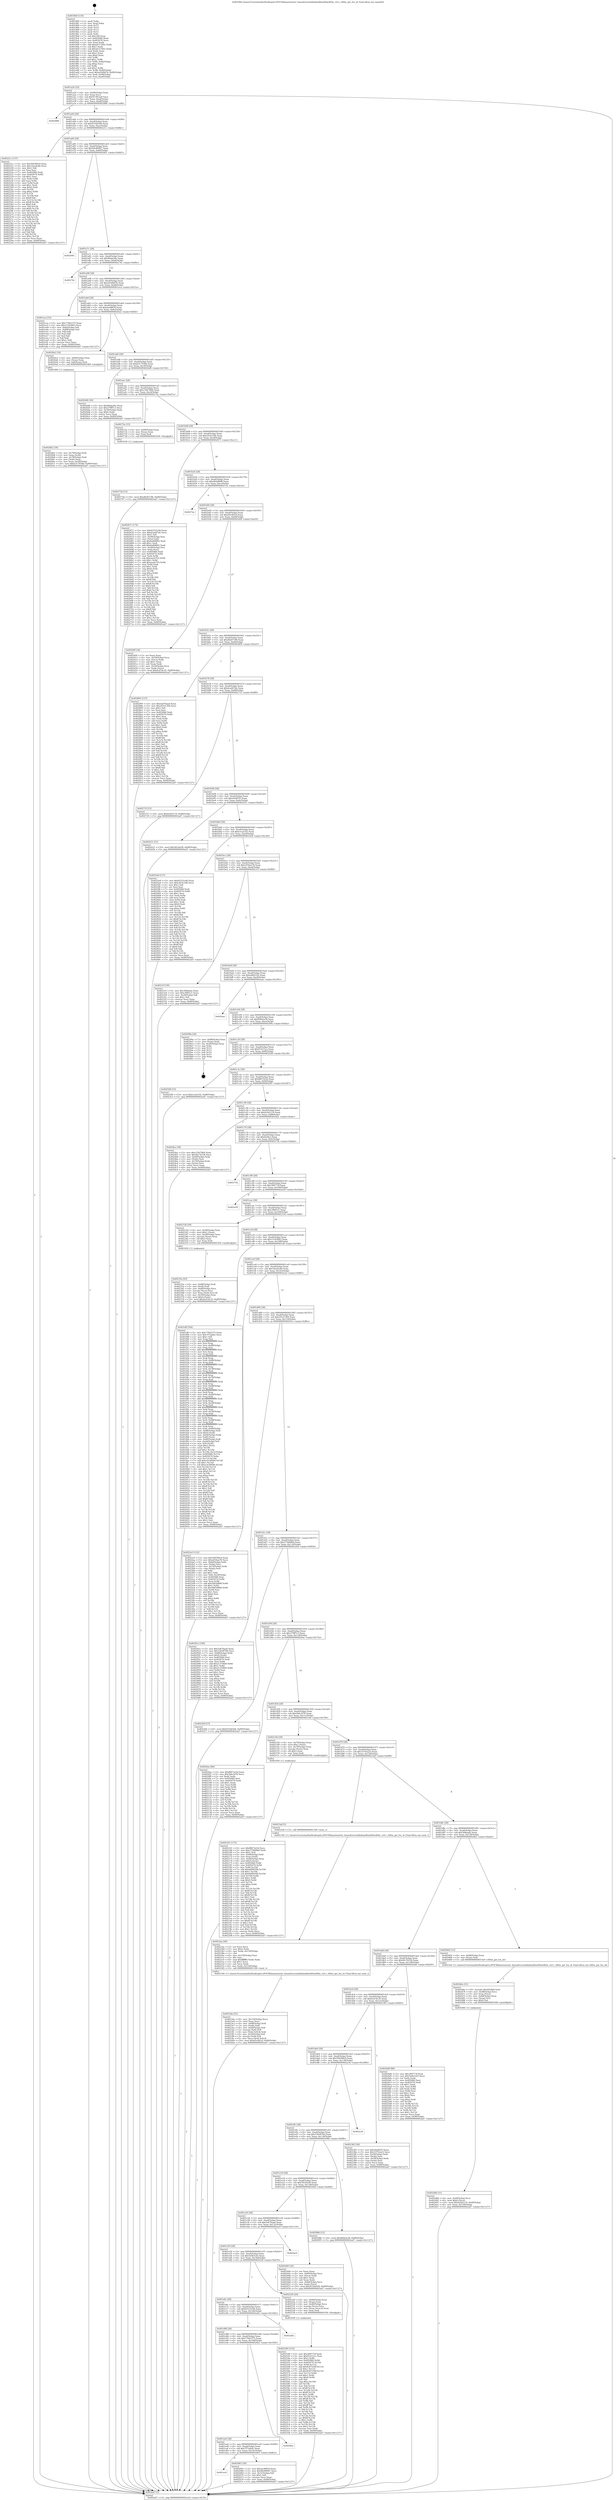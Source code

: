 digraph "0x4019b0" {
  label = "0x4019b0 (/mnt/c/Users/mathe/Desktop/tcc/POCII/binaries/extr_linuxdriversinfinibandhwi40iwi40iw_ctrl.c_i40iw_get_fcn_id_Final-ollvm.out::main(0))"
  labelloc = "t"
  node[shape=record]

  Entry [label="",width=0.3,height=0.3,shape=circle,fillcolor=black,style=filled]
  "0x401a24" [label="{
     0x401a24 [32]\l
     | [instrs]\l
     &nbsp;&nbsp;0x401a24 \<+6\>: mov -0x90(%rbp),%eax\l
     &nbsp;&nbsp;0x401a2a \<+2\>: mov %eax,%ecx\l
     &nbsp;&nbsp;0x401a2c \<+6\>: sub $0x9139cea9,%ecx\l
     &nbsp;&nbsp;0x401a32 \<+6\>: mov %eax,-0xa4(%rbp)\l
     &nbsp;&nbsp;0x401a38 \<+6\>: mov %ecx,-0xa8(%rbp)\l
     &nbsp;&nbsp;0x401a3e \<+6\>: je 0000000000402886 \<main+0xed6\>\l
  }"]
  "0x402886" [label="{
     0x402886\l
  }", style=dashed]
  "0x401a44" [label="{
     0x401a44 [28]\l
     | [instrs]\l
     &nbsp;&nbsp;0x401a44 \<+5\>: jmp 0000000000401a49 \<main+0x99\>\l
     &nbsp;&nbsp;0x401a49 \<+6\>: mov -0xa4(%rbp),%eax\l
     &nbsp;&nbsp;0x401a4f \<+5\>: sub $0x931bb5d4,%eax\l
     &nbsp;&nbsp;0x401a54 \<+6\>: mov %eax,-0xac(%rbp)\l
     &nbsp;&nbsp;0x401a5a \<+6\>: je 000000000040221c \<main+0x86c\>\l
  }"]
  Exit [label="",width=0.3,height=0.3,shape=circle,fillcolor=black,style=filled,peripheries=2]
  "0x40221c" [label="{
     0x40221c [137]\l
     | [instrs]\l
     &nbsp;&nbsp;0x40221c \<+5\>: mov $0x509390c9,%eax\l
     &nbsp;&nbsp;0x402221 \<+5\>: mov $0x1da24c6b,%ecx\l
     &nbsp;&nbsp;0x402226 \<+2\>: mov $0x1,%dl\l
     &nbsp;&nbsp;0x402228 \<+2\>: xor %esi,%esi\l
     &nbsp;&nbsp;0x40222a \<+7\>: mov 0x405060,%edi\l
     &nbsp;&nbsp;0x402231 \<+8\>: mov 0x405070,%r8d\l
     &nbsp;&nbsp;0x402239 \<+3\>: sub $0x1,%esi\l
     &nbsp;&nbsp;0x40223c \<+3\>: mov %edi,%r9d\l
     &nbsp;&nbsp;0x40223f \<+3\>: add %esi,%r9d\l
     &nbsp;&nbsp;0x402242 \<+4\>: imul %r9d,%edi\l
     &nbsp;&nbsp;0x402246 \<+3\>: and $0x1,%edi\l
     &nbsp;&nbsp;0x402249 \<+3\>: cmp $0x0,%edi\l
     &nbsp;&nbsp;0x40224c \<+4\>: sete %r10b\l
     &nbsp;&nbsp;0x402250 \<+4\>: cmp $0xa,%r8d\l
     &nbsp;&nbsp;0x402254 \<+4\>: setl %r11b\l
     &nbsp;&nbsp;0x402258 \<+3\>: mov %r10b,%bl\l
     &nbsp;&nbsp;0x40225b \<+3\>: xor $0xff,%bl\l
     &nbsp;&nbsp;0x40225e \<+3\>: mov %r11b,%r14b\l
     &nbsp;&nbsp;0x402261 \<+4\>: xor $0xff,%r14b\l
     &nbsp;&nbsp;0x402265 \<+3\>: xor $0x0,%dl\l
     &nbsp;&nbsp;0x402268 \<+3\>: mov %bl,%r15b\l
     &nbsp;&nbsp;0x40226b \<+4\>: and $0x0,%r15b\l
     &nbsp;&nbsp;0x40226f \<+3\>: and %dl,%r10b\l
     &nbsp;&nbsp;0x402272 \<+3\>: mov %r14b,%r12b\l
     &nbsp;&nbsp;0x402275 \<+4\>: and $0x0,%r12b\l
     &nbsp;&nbsp;0x402279 \<+3\>: and %dl,%r11b\l
     &nbsp;&nbsp;0x40227c \<+3\>: or %r10b,%r15b\l
     &nbsp;&nbsp;0x40227f \<+3\>: or %r11b,%r12b\l
     &nbsp;&nbsp;0x402282 \<+3\>: xor %r12b,%r15b\l
     &nbsp;&nbsp;0x402285 \<+3\>: or %r14b,%bl\l
     &nbsp;&nbsp;0x402288 \<+3\>: xor $0xff,%bl\l
     &nbsp;&nbsp;0x40228b \<+3\>: or $0x0,%dl\l
     &nbsp;&nbsp;0x40228e \<+2\>: and %dl,%bl\l
     &nbsp;&nbsp;0x402290 \<+3\>: or %bl,%r15b\l
     &nbsp;&nbsp;0x402293 \<+4\>: test $0x1,%r15b\l
     &nbsp;&nbsp;0x402297 \<+3\>: cmovne %ecx,%eax\l
     &nbsp;&nbsp;0x40229a \<+6\>: mov %eax,-0x90(%rbp)\l
     &nbsp;&nbsp;0x4022a0 \<+5\>: jmp 0000000000402ad7 \<main+0x1127\>\l
  }"]
  "0x401a60" [label="{
     0x401a60 [28]\l
     | [instrs]\l
     &nbsp;&nbsp;0x401a60 \<+5\>: jmp 0000000000401a65 \<main+0xb5\>\l
     &nbsp;&nbsp;0x401a65 \<+6\>: mov -0xa4(%rbp),%eax\l
     &nbsp;&nbsp;0x401a6b \<+5\>: sub $0x9dc80067,%eax\l
     &nbsp;&nbsp;0x401a70 \<+6\>: mov %eax,-0xb0(%rbp)\l
     &nbsp;&nbsp;0x401a76 \<+6\>: je 0000000000402081 \<main+0x6d1\>\l
  }"]
  "0x40273d" [label="{
     0x40273d [15]\l
     | [instrs]\l
     &nbsp;&nbsp;0x40273d \<+10\>: movl $0xd6e87c96,-0x90(%rbp)\l
     &nbsp;&nbsp;0x402747 \<+5\>: jmp 0000000000402ad7 \<main+0x1127\>\l
  }"]
  "0x402081" [label="{
     0x402081\l
  }", style=dashed]
  "0x401a7c" [label="{
     0x401a7c [28]\l
     | [instrs]\l
     &nbsp;&nbsp;0x401a7c \<+5\>: jmp 0000000000401a81 \<main+0xd1\>\l
     &nbsp;&nbsp;0x401a81 \<+6\>: mov -0xa4(%rbp),%eax\l
     &nbsp;&nbsp;0x401a87 \<+5\>: sub $0x9fada36c,%eax\l
     &nbsp;&nbsp;0x401a8c \<+6\>: mov %eax,-0xb4(%rbp)\l
     &nbsp;&nbsp;0x401a92 \<+6\>: je 000000000040274c \<main+0xd9c\>\l
  }"]
  "0x402540" [label="{
     0x402540 [153]\l
     | [instrs]\l
     &nbsp;&nbsp;0x402540 \<+5\>: mov $0x369773f,%edx\l
     &nbsp;&nbsp;0x402545 \<+5\>: mov $0xf53215cc,%esi\l
     &nbsp;&nbsp;0x40254a \<+3\>: mov $0x1,%r8b\l
     &nbsp;&nbsp;0x40254d \<+8\>: mov 0x405060,%r9d\l
     &nbsp;&nbsp;0x402555 \<+8\>: mov 0x405070,%r10d\l
     &nbsp;&nbsp;0x40255d \<+3\>: mov %r9d,%r11d\l
     &nbsp;&nbsp;0x402560 \<+7\>: add $0x9c87256f,%r11d\l
     &nbsp;&nbsp;0x402567 \<+4\>: sub $0x1,%r11d\l
     &nbsp;&nbsp;0x40256b \<+7\>: sub $0x9c87256f,%r11d\l
     &nbsp;&nbsp;0x402572 \<+4\>: imul %r11d,%r9d\l
     &nbsp;&nbsp;0x402576 \<+4\>: and $0x1,%r9d\l
     &nbsp;&nbsp;0x40257a \<+4\>: cmp $0x0,%r9d\l
     &nbsp;&nbsp;0x40257e \<+3\>: sete %bl\l
     &nbsp;&nbsp;0x402581 \<+4\>: cmp $0xa,%r10d\l
     &nbsp;&nbsp;0x402585 \<+4\>: setl %r14b\l
     &nbsp;&nbsp;0x402589 \<+3\>: mov %bl,%r15b\l
     &nbsp;&nbsp;0x40258c \<+4\>: xor $0xff,%r15b\l
     &nbsp;&nbsp;0x402590 \<+3\>: mov %r14b,%r12b\l
     &nbsp;&nbsp;0x402593 \<+4\>: xor $0xff,%r12b\l
     &nbsp;&nbsp;0x402597 \<+4\>: xor $0x1,%r8b\l
     &nbsp;&nbsp;0x40259b \<+3\>: mov %r15b,%r13b\l
     &nbsp;&nbsp;0x40259e \<+4\>: and $0xff,%r13b\l
     &nbsp;&nbsp;0x4025a2 \<+3\>: and %r8b,%bl\l
     &nbsp;&nbsp;0x4025a5 \<+3\>: mov %r12b,%al\l
     &nbsp;&nbsp;0x4025a8 \<+2\>: and $0xff,%al\l
     &nbsp;&nbsp;0x4025aa \<+3\>: and %r8b,%r14b\l
     &nbsp;&nbsp;0x4025ad \<+3\>: or %bl,%r13b\l
     &nbsp;&nbsp;0x4025b0 \<+3\>: or %r14b,%al\l
     &nbsp;&nbsp;0x4025b3 \<+3\>: xor %al,%r13b\l
     &nbsp;&nbsp;0x4025b6 \<+3\>: or %r12b,%r15b\l
     &nbsp;&nbsp;0x4025b9 \<+4\>: xor $0xff,%r15b\l
     &nbsp;&nbsp;0x4025bd \<+4\>: or $0x1,%r8b\l
     &nbsp;&nbsp;0x4025c1 \<+3\>: and %r8b,%r15b\l
     &nbsp;&nbsp;0x4025c4 \<+3\>: or %r15b,%r13b\l
     &nbsp;&nbsp;0x4025c7 \<+4\>: test $0x1,%r13b\l
     &nbsp;&nbsp;0x4025cb \<+3\>: cmovne %esi,%edx\l
     &nbsp;&nbsp;0x4025ce \<+6\>: mov %edx,-0x90(%rbp)\l
     &nbsp;&nbsp;0x4025d4 \<+5\>: jmp 0000000000402ad7 \<main+0x1127\>\l
  }"]
  "0x40274c" [label="{
     0x40274c\l
  }", style=dashed]
  "0x401a98" [label="{
     0x401a98 [28]\l
     | [instrs]\l
     &nbsp;&nbsp;0x401a98 \<+5\>: jmp 0000000000401a9d \<main+0xed\>\l
     &nbsp;&nbsp;0x401a9d \<+6\>: mov -0xa4(%rbp),%eax\l
     &nbsp;&nbsp;0x401aa3 \<+5\>: sub $0xa43d9d7b,%eax\l
     &nbsp;&nbsp;0x401aa8 \<+6\>: mov %eax,-0xb8(%rbp)\l
     &nbsp;&nbsp;0x401aae \<+6\>: je 0000000000401eca \<main+0x51a\>\l
  }"]
  "0x40248d" [label="{
     0x40248d [31]\l
     | [instrs]\l
     &nbsp;&nbsp;0x40248d \<+4\>: mov -0x40(%rbp),%rcx\l
     &nbsp;&nbsp;0x402491 \<+6\>: movl $0x0,(%rcx)\l
     &nbsp;&nbsp;0x402497 \<+10\>: movl $0xfe262119,-0x90(%rbp)\l
     &nbsp;&nbsp;0x4024a1 \<+6\>: mov %eax,-0x158(%rbp)\l
     &nbsp;&nbsp;0x4024a7 \<+5\>: jmp 0000000000402ad7 \<main+0x1127\>\l
  }"]
  "0x401eca" [label="{
     0x401eca [53]\l
     | [instrs]\l
     &nbsp;&nbsp;0x401eca \<+5\>: mov $0x779d3375,%eax\l
     &nbsp;&nbsp;0x401ecf \<+5\>: mov $0x15183683,%ecx\l
     &nbsp;&nbsp;0x401ed4 \<+6\>: mov -0x8a(%rbp),%dl\l
     &nbsp;&nbsp;0x401eda \<+7\>: mov -0x89(%rbp),%sil\l
     &nbsp;&nbsp;0x401ee1 \<+3\>: mov %dl,%dil\l
     &nbsp;&nbsp;0x401ee4 \<+3\>: and %sil,%dil\l
     &nbsp;&nbsp;0x401ee7 \<+3\>: xor %sil,%dl\l
     &nbsp;&nbsp;0x401eea \<+3\>: or %dl,%dil\l
     &nbsp;&nbsp;0x401eed \<+4\>: test $0x1,%dil\l
     &nbsp;&nbsp;0x401ef1 \<+3\>: cmovne %ecx,%eax\l
     &nbsp;&nbsp;0x401ef4 \<+6\>: mov %eax,-0x90(%rbp)\l
     &nbsp;&nbsp;0x401efa \<+5\>: jmp 0000000000402ad7 \<main+0x1127\>\l
  }"]
  "0x401ab4" [label="{
     0x401ab4 [28]\l
     | [instrs]\l
     &nbsp;&nbsp;0x401ab4 \<+5\>: jmp 0000000000401ab9 \<main+0x109\>\l
     &nbsp;&nbsp;0x401ab9 \<+6\>: mov -0xa4(%rbp),%eax\l
     &nbsp;&nbsp;0x401abf \<+5\>: sub $0xaac88f3d,%eax\l
     &nbsp;&nbsp;0x401ac4 \<+6\>: mov %eax,-0xbc(%rbp)\l
     &nbsp;&nbsp;0x401aca \<+6\>: je 00000000004020a2 \<main+0x6f2\>\l
  }"]
  "0x402ad7" [label="{
     0x402ad7 [5]\l
     | [instrs]\l
     &nbsp;&nbsp;0x402ad7 \<+5\>: jmp 0000000000401a24 \<main+0x74\>\l
  }"]
  "0x4019b0" [label="{
     0x4019b0 [116]\l
     | [instrs]\l
     &nbsp;&nbsp;0x4019b0 \<+1\>: push %rbp\l
     &nbsp;&nbsp;0x4019b1 \<+3\>: mov %rsp,%rbp\l
     &nbsp;&nbsp;0x4019b4 \<+2\>: push %r15\l
     &nbsp;&nbsp;0x4019b6 \<+2\>: push %r14\l
     &nbsp;&nbsp;0x4019b8 \<+2\>: push %r13\l
     &nbsp;&nbsp;0x4019ba \<+2\>: push %r12\l
     &nbsp;&nbsp;0x4019bc \<+1\>: push %rbx\l
     &nbsp;&nbsp;0x4019bd \<+7\>: sub $0x148,%rsp\l
     &nbsp;&nbsp;0x4019c4 \<+7\>: mov 0x405060,%eax\l
     &nbsp;&nbsp;0x4019cb \<+7\>: mov 0x405070,%ecx\l
     &nbsp;&nbsp;0x4019d2 \<+2\>: mov %eax,%edx\l
     &nbsp;&nbsp;0x4019d4 \<+6\>: add $0xab7c540c,%edx\l
     &nbsp;&nbsp;0x4019da \<+3\>: sub $0x1,%edx\l
     &nbsp;&nbsp;0x4019dd \<+6\>: sub $0xab7c540c,%edx\l
     &nbsp;&nbsp;0x4019e3 \<+3\>: imul %edx,%eax\l
     &nbsp;&nbsp;0x4019e6 \<+3\>: and $0x1,%eax\l
     &nbsp;&nbsp;0x4019e9 \<+3\>: cmp $0x0,%eax\l
     &nbsp;&nbsp;0x4019ec \<+4\>: sete %r8b\l
     &nbsp;&nbsp;0x4019f0 \<+4\>: and $0x1,%r8b\l
     &nbsp;&nbsp;0x4019f4 \<+7\>: mov %r8b,-0x8a(%rbp)\l
     &nbsp;&nbsp;0x4019fb \<+3\>: cmp $0xa,%ecx\l
     &nbsp;&nbsp;0x4019fe \<+4\>: setl %r8b\l
     &nbsp;&nbsp;0x401a02 \<+4\>: and $0x1,%r8b\l
     &nbsp;&nbsp;0x401a06 \<+7\>: mov %r8b,-0x89(%rbp)\l
     &nbsp;&nbsp;0x401a0d \<+10\>: movl $0xa43d9d7b,-0x90(%rbp)\l
     &nbsp;&nbsp;0x401a17 \<+6\>: mov %edi,-0x94(%rbp)\l
     &nbsp;&nbsp;0x401a1d \<+7\>: mov %rsi,-0xa0(%rbp)\l
  }"]
  "0x40246e" [label="{
     0x40246e [31]\l
     | [instrs]\l
     &nbsp;&nbsp;0x40246e \<+10\>: movabs $0x4030b6,%rdi\l
     &nbsp;&nbsp;0x402478 \<+4\>: mov -0x48(%rbp),%rcx\l
     &nbsp;&nbsp;0x40247c \<+3\>: mov %rax,(%rcx)\l
     &nbsp;&nbsp;0x40247f \<+4\>: mov -0x48(%rbp),%rax\l
     &nbsp;&nbsp;0x402483 \<+3\>: mov (%rax),%rsi\l
     &nbsp;&nbsp;0x402486 \<+2\>: mov $0x0,%al\l
     &nbsp;&nbsp;0x402488 \<+5\>: call 0000000000401040 \<printf@plt\>\l
     | [calls]\l
     &nbsp;&nbsp;0x401040 \{1\} (unknown)\l
  }"]
  "0x4020a2" [label="{
     0x4020a2 [16]\l
     | [instrs]\l
     &nbsp;&nbsp;0x4020a2 \<+4\>: mov -0x80(%rbp),%rax\l
     &nbsp;&nbsp;0x4020a6 \<+3\>: mov (%rax),%rax\l
     &nbsp;&nbsp;0x4020a9 \<+4\>: mov 0x8(%rax),%rdi\l
     &nbsp;&nbsp;0x4020ad \<+5\>: call 0000000000401060 \<atoi@plt\>\l
     | [calls]\l
     &nbsp;&nbsp;0x401060 \{1\} (unknown)\l
  }"]
  "0x401ad0" [label="{
     0x401ad0 [28]\l
     | [instrs]\l
     &nbsp;&nbsp;0x401ad0 \<+5\>: jmp 0000000000401ad5 \<main+0x125\>\l
     &nbsp;&nbsp;0x401ad5 \<+6\>: mov -0xa4(%rbp),%eax\l
     &nbsp;&nbsp;0x401adb \<+5\>: sub $0xb317930b,%eax\l
     &nbsp;&nbsp;0x401ae0 \<+6\>: mov %eax,-0xc0(%rbp)\l
     &nbsp;&nbsp;0x401ae6 \<+6\>: je 00000000004020d0 \<main+0x720\>\l
  }"]
  "0x4023da" [label="{
     0x4023da [53]\l
     | [instrs]\l
     &nbsp;&nbsp;0x4023da \<+6\>: mov -0x154(%rbp),%ecx\l
     &nbsp;&nbsp;0x4023e0 \<+3\>: imul %eax,%ecx\l
     &nbsp;&nbsp;0x4023e3 \<+4\>: mov -0x68(%rbp),%rdi\l
     &nbsp;&nbsp;0x4023e7 \<+3\>: mov (%rdi),%rdi\l
     &nbsp;&nbsp;0x4023ea \<+4\>: mov -0x60(%rbp),%r8\l
     &nbsp;&nbsp;0x4023ee \<+3\>: movslq (%r8),%r8\l
     &nbsp;&nbsp;0x4023f1 \<+4\>: mov (%rdi,%r8,8),%rdi\l
     &nbsp;&nbsp;0x4023f5 \<+4\>: mov -0x50(%rbp),%r8\l
     &nbsp;&nbsp;0x4023f9 \<+3\>: movslq (%r8),%r8\l
     &nbsp;&nbsp;0x4023fc \<+4\>: mov %ecx,(%rdi,%r8,4)\l
     &nbsp;&nbsp;0x402400 \<+10\>: movl $0xd5c465cf,-0x90(%rbp)\l
     &nbsp;&nbsp;0x40240a \<+5\>: jmp 0000000000402ad7 \<main+0x1127\>\l
  }"]
  "0x4020d0" [label="{
     0x4020d0 [30]\l
     | [instrs]\l
     &nbsp;&nbsp;0x4020d0 \<+5\>: mov $0x9fada36c,%eax\l
     &nbsp;&nbsp;0x4020d5 \<+5\>: mov $0x279ff7c3,%ecx\l
     &nbsp;&nbsp;0x4020da \<+3\>: mov -0x30(%rbp),%edx\l
     &nbsp;&nbsp;0x4020dd \<+3\>: cmp $0x0,%edx\l
     &nbsp;&nbsp;0x4020e0 \<+3\>: cmove %ecx,%eax\l
     &nbsp;&nbsp;0x4020e3 \<+6\>: mov %eax,-0x90(%rbp)\l
     &nbsp;&nbsp;0x4020e9 \<+5\>: jmp 0000000000402ad7 \<main+0x1127\>\l
  }"]
  "0x401aec" [label="{
     0x401aec [28]\l
     | [instrs]\l
     &nbsp;&nbsp;0x401aec \<+5\>: jmp 0000000000401af1 \<main+0x141\>\l
     &nbsp;&nbsp;0x401af1 \<+6\>: mov -0xa4(%rbp),%eax\l
     &nbsp;&nbsp;0x401af7 \<+5\>: sub $0xc35b7064,%eax\l
     &nbsp;&nbsp;0x401afc \<+6\>: mov %eax,-0xc4(%rbp)\l
     &nbsp;&nbsp;0x401b02 \<+6\>: je 000000000040272e \<main+0xd7e\>\l
  }"]
  "0x4023ae" [label="{
     0x4023ae [44]\l
     | [instrs]\l
     &nbsp;&nbsp;0x4023ae \<+2\>: xor %ecx,%ecx\l
     &nbsp;&nbsp;0x4023b0 \<+5\>: mov $0x2,%edx\l
     &nbsp;&nbsp;0x4023b5 \<+6\>: mov %edx,-0x150(%rbp)\l
     &nbsp;&nbsp;0x4023bb \<+1\>: cltd\l
     &nbsp;&nbsp;0x4023bc \<+6\>: mov -0x150(%rbp),%esi\l
     &nbsp;&nbsp;0x4023c2 \<+2\>: idiv %esi\l
     &nbsp;&nbsp;0x4023c4 \<+6\>: imul $0xfffffffe,%edx,%edx\l
     &nbsp;&nbsp;0x4023ca \<+3\>: sub $0x1,%ecx\l
     &nbsp;&nbsp;0x4023cd \<+2\>: sub %ecx,%edx\l
     &nbsp;&nbsp;0x4023cf \<+6\>: mov %edx,-0x154(%rbp)\l
     &nbsp;&nbsp;0x4023d5 \<+5\>: call 0000000000401160 \<next_i\>\l
     | [calls]\l
     &nbsp;&nbsp;0x401160 \{1\} (/mnt/c/Users/mathe/Desktop/tcc/POCII/binaries/extr_linuxdriversinfinibandhwi40iwi40iw_ctrl.c_i40iw_get_fcn_id_Final-ollvm.out::next_i)\l
  }"]
  "0x40272e" [label="{
     0x40272e [15]\l
     | [instrs]\l
     &nbsp;&nbsp;0x40272e \<+4\>: mov -0x68(%rbp),%rax\l
     &nbsp;&nbsp;0x402732 \<+3\>: mov (%rax),%rax\l
     &nbsp;&nbsp;0x402735 \<+3\>: mov %rax,%rdi\l
     &nbsp;&nbsp;0x402738 \<+5\>: call 0000000000401030 \<free@plt\>\l
     | [calls]\l
     &nbsp;&nbsp;0x401030 \{1\} (unknown)\l
  }"]
  "0x401b08" [label="{
     0x401b08 [28]\l
     | [instrs]\l
     &nbsp;&nbsp;0x401b08 \<+5\>: jmp 0000000000401b0d \<main+0x15d\>\l
     &nbsp;&nbsp;0x401b0d \<+6\>: mov -0xa4(%rbp),%eax\l
     &nbsp;&nbsp;0x401b13 \<+5\>: sub $0xc810c16b,%eax\l
     &nbsp;&nbsp;0x401b18 \<+6\>: mov %eax,-0xc8(%rbp)\l
     &nbsp;&nbsp;0x401b1e \<+6\>: je 0000000000402671 \<main+0xcc1\>\l
  }"]
  "0x40235a" [label="{
     0x40235a [43]\l
     | [instrs]\l
     &nbsp;&nbsp;0x40235a \<+4\>: mov -0x68(%rbp),%rdi\l
     &nbsp;&nbsp;0x40235e \<+3\>: mov (%rdi),%rdi\l
     &nbsp;&nbsp;0x402361 \<+4\>: mov -0x60(%rbp),%rcx\l
     &nbsp;&nbsp;0x402365 \<+3\>: movslq (%rcx),%rcx\l
     &nbsp;&nbsp;0x402368 \<+4\>: mov %rax,(%rdi,%rcx,8)\l
     &nbsp;&nbsp;0x40236c \<+4\>: mov -0x50(%rbp),%rax\l
     &nbsp;&nbsp;0x402370 \<+6\>: movl $0x0,(%rax)\l
     &nbsp;&nbsp;0x402376 \<+10\>: movl $0x4cd7dc35,-0x90(%rbp)\l
     &nbsp;&nbsp;0x402380 \<+5\>: jmp 0000000000402ad7 \<main+0x1127\>\l
  }"]
  "0x402671" [label="{
     0x402671 [174]\l
     | [instrs]\l
     &nbsp;&nbsp;0x402671 \<+5\>: mov $0x62552c9d,%eax\l
     &nbsp;&nbsp;0x402676 \<+5\>: mov $0xdca447de,%ecx\l
     &nbsp;&nbsp;0x40267b \<+2\>: mov $0x1,%dl\l
     &nbsp;&nbsp;0x40267d \<+4\>: mov -0x40(%rbp),%rsi\l
     &nbsp;&nbsp;0x402681 \<+2\>: mov (%rsi),%edi\l
     &nbsp;&nbsp;0x402683 \<+6\>: sub $0x6a908f42,%edi\l
     &nbsp;&nbsp;0x402689 \<+3\>: add $0x1,%edi\l
     &nbsp;&nbsp;0x40268c \<+6\>: add $0x6a908f42,%edi\l
     &nbsp;&nbsp;0x402692 \<+4\>: mov -0x40(%rbp),%rsi\l
     &nbsp;&nbsp;0x402696 \<+2\>: mov %edi,(%rsi)\l
     &nbsp;&nbsp;0x402698 \<+7\>: mov 0x405060,%edi\l
     &nbsp;&nbsp;0x40269f \<+8\>: mov 0x405070,%r8d\l
     &nbsp;&nbsp;0x4026a7 \<+3\>: mov %edi,%r9d\l
     &nbsp;&nbsp;0x4026aa \<+7\>: sub $0xeecfa703,%r9d\l
     &nbsp;&nbsp;0x4026b1 \<+4\>: sub $0x1,%r9d\l
     &nbsp;&nbsp;0x4026b5 \<+7\>: add $0xeecfa703,%r9d\l
     &nbsp;&nbsp;0x4026bc \<+4\>: imul %r9d,%edi\l
     &nbsp;&nbsp;0x4026c0 \<+3\>: and $0x1,%edi\l
     &nbsp;&nbsp;0x4026c3 \<+3\>: cmp $0x0,%edi\l
     &nbsp;&nbsp;0x4026c6 \<+4\>: sete %r10b\l
     &nbsp;&nbsp;0x4026ca \<+4\>: cmp $0xa,%r8d\l
     &nbsp;&nbsp;0x4026ce \<+4\>: setl %r11b\l
     &nbsp;&nbsp;0x4026d2 \<+3\>: mov %r10b,%bl\l
     &nbsp;&nbsp;0x4026d5 \<+3\>: xor $0xff,%bl\l
     &nbsp;&nbsp;0x4026d8 \<+3\>: mov %r11b,%r14b\l
     &nbsp;&nbsp;0x4026db \<+4\>: xor $0xff,%r14b\l
     &nbsp;&nbsp;0x4026df \<+3\>: xor $0x0,%dl\l
     &nbsp;&nbsp;0x4026e2 \<+3\>: mov %bl,%r15b\l
     &nbsp;&nbsp;0x4026e5 \<+4\>: and $0x0,%r15b\l
     &nbsp;&nbsp;0x4026e9 \<+3\>: and %dl,%r10b\l
     &nbsp;&nbsp;0x4026ec \<+3\>: mov %r14b,%r12b\l
     &nbsp;&nbsp;0x4026ef \<+4\>: and $0x0,%r12b\l
     &nbsp;&nbsp;0x4026f3 \<+3\>: and %dl,%r11b\l
     &nbsp;&nbsp;0x4026f6 \<+3\>: or %r10b,%r15b\l
     &nbsp;&nbsp;0x4026f9 \<+3\>: or %r11b,%r12b\l
     &nbsp;&nbsp;0x4026fc \<+3\>: xor %r12b,%r15b\l
     &nbsp;&nbsp;0x4026ff \<+3\>: or %r14b,%bl\l
     &nbsp;&nbsp;0x402702 \<+3\>: xor $0xff,%bl\l
     &nbsp;&nbsp;0x402705 \<+3\>: or $0x0,%dl\l
     &nbsp;&nbsp;0x402708 \<+2\>: and %dl,%bl\l
     &nbsp;&nbsp;0x40270a \<+3\>: or %bl,%r15b\l
     &nbsp;&nbsp;0x40270d \<+4\>: test $0x1,%r15b\l
     &nbsp;&nbsp;0x402711 \<+3\>: cmovne %ecx,%eax\l
     &nbsp;&nbsp;0x402714 \<+6\>: mov %eax,-0x90(%rbp)\l
     &nbsp;&nbsp;0x40271a \<+5\>: jmp 0000000000402ad7 \<main+0x1127\>\l
  }"]
  "0x401b24" [label="{
     0x401b24 [28]\l
     | [instrs]\l
     &nbsp;&nbsp;0x401b24 \<+5\>: jmp 0000000000401b29 \<main+0x179\>\l
     &nbsp;&nbsp;0x401b29 \<+6\>: mov -0xa4(%rbp),%eax\l
     &nbsp;&nbsp;0x401b2f \<+5\>: sub $0xd0ebf698,%eax\l
     &nbsp;&nbsp;0x401b34 \<+6\>: mov %eax,-0xcc(%rbp)\l
     &nbsp;&nbsp;0x401b3a \<+6\>: je 00000000004027ee \<main+0xe3e\>\l
  }"]
  "0x402161" [label="{
     0x402161 [172]\l
     | [instrs]\l
     &nbsp;&nbsp;0x402161 \<+5\>: mov $0xf8672e5d,%ecx\l
     &nbsp;&nbsp;0x402166 \<+5\>: mov $0x275b696d,%edx\l
     &nbsp;&nbsp;0x40216b \<+3\>: mov $0x1,%sil\l
     &nbsp;&nbsp;0x40216e \<+4\>: mov -0x68(%rbp),%rdi\l
     &nbsp;&nbsp;0x402172 \<+3\>: mov %rax,(%rdi)\l
     &nbsp;&nbsp;0x402175 \<+4\>: mov -0x60(%rbp),%rax\l
     &nbsp;&nbsp;0x402179 \<+6\>: movl $0x0,(%rax)\l
     &nbsp;&nbsp;0x40217f \<+8\>: mov 0x405060,%r8d\l
     &nbsp;&nbsp;0x402187 \<+8\>: mov 0x405070,%r9d\l
     &nbsp;&nbsp;0x40218f \<+3\>: mov %r8d,%r10d\l
     &nbsp;&nbsp;0x402192 \<+7\>: add $0xfa99030b,%r10d\l
     &nbsp;&nbsp;0x402199 \<+4\>: sub $0x1,%r10d\l
     &nbsp;&nbsp;0x40219d \<+7\>: sub $0xfa99030b,%r10d\l
     &nbsp;&nbsp;0x4021a4 \<+4\>: imul %r10d,%r8d\l
     &nbsp;&nbsp;0x4021a8 \<+4\>: and $0x1,%r8d\l
     &nbsp;&nbsp;0x4021ac \<+4\>: cmp $0x0,%r8d\l
     &nbsp;&nbsp;0x4021b0 \<+4\>: sete %r11b\l
     &nbsp;&nbsp;0x4021b4 \<+4\>: cmp $0xa,%r9d\l
     &nbsp;&nbsp;0x4021b8 \<+3\>: setl %bl\l
     &nbsp;&nbsp;0x4021bb \<+3\>: mov %r11b,%r14b\l
     &nbsp;&nbsp;0x4021be \<+4\>: xor $0xff,%r14b\l
     &nbsp;&nbsp;0x4021c2 \<+3\>: mov %bl,%r15b\l
     &nbsp;&nbsp;0x4021c5 \<+4\>: xor $0xff,%r15b\l
     &nbsp;&nbsp;0x4021c9 \<+4\>: xor $0x1,%sil\l
     &nbsp;&nbsp;0x4021cd \<+3\>: mov %r14b,%r12b\l
     &nbsp;&nbsp;0x4021d0 \<+4\>: and $0xff,%r12b\l
     &nbsp;&nbsp;0x4021d4 \<+3\>: and %sil,%r11b\l
     &nbsp;&nbsp;0x4021d7 \<+3\>: mov %r15b,%r13b\l
     &nbsp;&nbsp;0x4021da \<+4\>: and $0xff,%r13b\l
     &nbsp;&nbsp;0x4021de \<+3\>: and %sil,%bl\l
     &nbsp;&nbsp;0x4021e1 \<+3\>: or %r11b,%r12b\l
     &nbsp;&nbsp;0x4021e4 \<+3\>: or %bl,%r13b\l
     &nbsp;&nbsp;0x4021e7 \<+3\>: xor %r13b,%r12b\l
     &nbsp;&nbsp;0x4021ea \<+3\>: or %r15b,%r14b\l
     &nbsp;&nbsp;0x4021ed \<+4\>: xor $0xff,%r14b\l
     &nbsp;&nbsp;0x4021f1 \<+4\>: or $0x1,%sil\l
     &nbsp;&nbsp;0x4021f5 \<+3\>: and %sil,%r14b\l
     &nbsp;&nbsp;0x4021f8 \<+3\>: or %r14b,%r12b\l
     &nbsp;&nbsp;0x4021fb \<+4\>: test $0x1,%r12b\l
     &nbsp;&nbsp;0x4021ff \<+3\>: cmovne %edx,%ecx\l
     &nbsp;&nbsp;0x402202 \<+6\>: mov %ecx,-0x90(%rbp)\l
     &nbsp;&nbsp;0x402208 \<+5\>: jmp 0000000000402ad7 \<main+0x1127\>\l
  }"]
  "0x4027ee" [label="{
     0x4027ee\l
  }", style=dashed]
  "0x401b40" [label="{
     0x401b40 [28]\l
     | [instrs]\l
     &nbsp;&nbsp;0x401b40 \<+5\>: jmp 0000000000401b45 \<main+0x195\>\l
     &nbsp;&nbsp;0x401b45 \<+6\>: mov -0xa4(%rbp),%eax\l
     &nbsp;&nbsp;0x401b4b \<+5\>: sub $0xd5c465cf,%eax\l
     &nbsp;&nbsp;0x401b50 \<+6\>: mov %eax,-0xd0(%rbp)\l
     &nbsp;&nbsp;0x401b56 \<+6\>: je 000000000040240f \<main+0xa5f\>\l
  }"]
  "0x4020b2" [label="{
     0x4020b2 [30]\l
     | [instrs]\l
     &nbsp;&nbsp;0x4020b2 \<+4\>: mov -0x78(%rbp),%rdi\l
     &nbsp;&nbsp;0x4020b6 \<+2\>: mov %eax,(%rdi)\l
     &nbsp;&nbsp;0x4020b8 \<+4\>: mov -0x78(%rbp),%rdi\l
     &nbsp;&nbsp;0x4020bc \<+2\>: mov (%rdi),%eax\l
     &nbsp;&nbsp;0x4020be \<+3\>: mov %eax,-0x30(%rbp)\l
     &nbsp;&nbsp;0x4020c1 \<+10\>: movl $0xb317930b,-0x90(%rbp)\l
     &nbsp;&nbsp;0x4020cb \<+5\>: jmp 0000000000402ad7 \<main+0x1127\>\l
  }"]
  "0x40240f" [label="{
     0x40240f [34]\l
     | [instrs]\l
     &nbsp;&nbsp;0x40240f \<+2\>: xor %eax,%eax\l
     &nbsp;&nbsp;0x402411 \<+4\>: mov -0x50(%rbp),%rcx\l
     &nbsp;&nbsp;0x402415 \<+2\>: mov (%rcx),%edx\l
     &nbsp;&nbsp;0x402417 \<+3\>: sub $0x1,%eax\l
     &nbsp;&nbsp;0x40241a \<+2\>: sub %eax,%edx\l
     &nbsp;&nbsp;0x40241c \<+4\>: mov -0x50(%rbp),%rcx\l
     &nbsp;&nbsp;0x402420 \<+2\>: mov %edx,(%rcx)\l
     &nbsp;&nbsp;0x402422 \<+10\>: movl $0x4cd7dc35,-0x90(%rbp)\l
     &nbsp;&nbsp;0x40242c \<+5\>: jmp 0000000000402ad7 \<main+0x1127\>\l
  }"]
  "0x401b5c" [label="{
     0x401b5c [28]\l
     | [instrs]\l
     &nbsp;&nbsp;0x401b5c \<+5\>: jmp 0000000000401b61 \<main+0x1b1\>\l
     &nbsp;&nbsp;0x401b61 \<+6\>: mov -0xa4(%rbp),%eax\l
     &nbsp;&nbsp;0x401b67 \<+5\>: sub $0xd6e87c96,%eax\l
     &nbsp;&nbsp;0x401b6c \<+6\>: mov %eax,-0xd4(%rbp)\l
     &nbsp;&nbsp;0x401b72 \<+6\>: je 0000000000402895 \<main+0xee5\>\l
  }"]
  "0x401ec0" [label="{
     0x401ec0\l
  }", style=dashed]
  "0x402895" [label="{
     0x402895 [137]\l
     | [instrs]\l
     &nbsp;&nbsp;0x402895 \<+5\>: mov $0x5a676aad,%eax\l
     &nbsp;&nbsp;0x40289a \<+5\>: mov $0x20321304,%ecx\l
     &nbsp;&nbsp;0x40289f \<+2\>: mov $0x1,%dl\l
     &nbsp;&nbsp;0x4028a1 \<+2\>: xor %esi,%esi\l
     &nbsp;&nbsp;0x4028a3 \<+7\>: mov 0x405060,%edi\l
     &nbsp;&nbsp;0x4028aa \<+8\>: mov 0x405070,%r8d\l
     &nbsp;&nbsp;0x4028b2 \<+3\>: sub $0x1,%esi\l
     &nbsp;&nbsp;0x4028b5 \<+3\>: mov %edi,%r9d\l
     &nbsp;&nbsp;0x4028b8 \<+3\>: add %esi,%r9d\l
     &nbsp;&nbsp;0x4028bb \<+4\>: imul %r9d,%edi\l
     &nbsp;&nbsp;0x4028bf \<+3\>: and $0x1,%edi\l
     &nbsp;&nbsp;0x4028c2 \<+3\>: cmp $0x0,%edi\l
     &nbsp;&nbsp;0x4028c5 \<+4\>: sete %r10b\l
     &nbsp;&nbsp;0x4028c9 \<+4\>: cmp $0xa,%r8d\l
     &nbsp;&nbsp;0x4028cd \<+4\>: setl %r11b\l
     &nbsp;&nbsp;0x4028d1 \<+3\>: mov %r10b,%bl\l
     &nbsp;&nbsp;0x4028d4 \<+3\>: xor $0xff,%bl\l
     &nbsp;&nbsp;0x4028d7 \<+3\>: mov %r11b,%r14b\l
     &nbsp;&nbsp;0x4028da \<+4\>: xor $0xff,%r14b\l
     &nbsp;&nbsp;0x4028de \<+3\>: xor $0x1,%dl\l
     &nbsp;&nbsp;0x4028e1 \<+3\>: mov %bl,%r15b\l
     &nbsp;&nbsp;0x4028e4 \<+4\>: and $0xff,%r15b\l
     &nbsp;&nbsp;0x4028e8 \<+3\>: and %dl,%r10b\l
     &nbsp;&nbsp;0x4028eb \<+3\>: mov %r14b,%r12b\l
     &nbsp;&nbsp;0x4028ee \<+4\>: and $0xff,%r12b\l
     &nbsp;&nbsp;0x4028f2 \<+3\>: and %dl,%r11b\l
     &nbsp;&nbsp;0x4028f5 \<+3\>: or %r10b,%r15b\l
     &nbsp;&nbsp;0x4028f8 \<+3\>: or %r11b,%r12b\l
     &nbsp;&nbsp;0x4028fb \<+3\>: xor %r12b,%r15b\l
     &nbsp;&nbsp;0x4028fe \<+3\>: or %r14b,%bl\l
     &nbsp;&nbsp;0x402901 \<+3\>: xor $0xff,%bl\l
     &nbsp;&nbsp;0x402904 \<+3\>: or $0x1,%dl\l
     &nbsp;&nbsp;0x402907 \<+2\>: and %dl,%bl\l
     &nbsp;&nbsp;0x402909 \<+3\>: or %bl,%r15b\l
     &nbsp;&nbsp;0x40290c \<+4\>: test $0x1,%r15b\l
     &nbsp;&nbsp;0x402910 \<+3\>: cmovne %ecx,%eax\l
     &nbsp;&nbsp;0x402913 \<+6\>: mov %eax,-0x90(%rbp)\l
     &nbsp;&nbsp;0x402919 \<+5\>: jmp 0000000000402ad7 \<main+0x1127\>\l
  }"]
  "0x401b78" [label="{
     0x401b78 [28]\l
     | [instrs]\l
     &nbsp;&nbsp;0x401b78 \<+5\>: jmp 0000000000401b7d \<main+0x1cd\>\l
     &nbsp;&nbsp;0x401b7d \<+6\>: mov -0xa4(%rbp),%eax\l
     &nbsp;&nbsp;0x401b83 \<+5\>: sub $0xdca447de,%eax\l
     &nbsp;&nbsp;0x401b88 \<+6\>: mov %eax,-0xd8(%rbp)\l
     &nbsp;&nbsp;0x401b8e \<+6\>: je 000000000040271f \<main+0xd6f\>\l
  }"]
  "0x402063" [label="{
     0x402063 [30]\l
     | [instrs]\l
     &nbsp;&nbsp;0x402063 \<+5\>: mov $0xaac88f3d,%eax\l
     &nbsp;&nbsp;0x402068 \<+5\>: mov $0x9dc80067,%ecx\l
     &nbsp;&nbsp;0x40206d \<+3\>: mov -0x31(%rbp),%dl\l
     &nbsp;&nbsp;0x402070 \<+3\>: test $0x1,%dl\l
     &nbsp;&nbsp;0x402073 \<+3\>: cmovne %ecx,%eax\l
     &nbsp;&nbsp;0x402076 \<+6\>: mov %eax,-0x90(%rbp)\l
     &nbsp;&nbsp;0x40207c \<+5\>: jmp 0000000000402ad7 \<main+0x1127\>\l
  }"]
  "0x40271f" [label="{
     0x40271f [15]\l
     | [instrs]\l
     &nbsp;&nbsp;0x40271f \<+10\>: movl $0xfe262119,-0x90(%rbp)\l
     &nbsp;&nbsp;0x402729 \<+5\>: jmp 0000000000402ad7 \<main+0x1127\>\l
  }"]
  "0x401b94" [label="{
     0x401b94 [28]\l
     | [instrs]\l
     &nbsp;&nbsp;0x401b94 \<+5\>: jmp 0000000000401b99 \<main+0x1e9\>\l
     &nbsp;&nbsp;0x401b99 \<+6\>: mov -0xa4(%rbp),%eax\l
     &nbsp;&nbsp;0x401b9f \<+5\>: sub $0xe0a9f1f5,%eax\l
     &nbsp;&nbsp;0x401ba4 \<+6\>: mov %eax,-0xdc(%rbp)\l
     &nbsp;&nbsp;0x401baa \<+6\>: je 0000000000402431 \<main+0xa81\>\l
  }"]
  "0x401ea4" [label="{
     0x401ea4 [28]\l
     | [instrs]\l
     &nbsp;&nbsp;0x401ea4 \<+5\>: jmp 0000000000401ea9 \<main+0x4f9\>\l
     &nbsp;&nbsp;0x401ea9 \<+6\>: mov -0xa4(%rbp),%eax\l
     &nbsp;&nbsp;0x401eaf \<+5\>: sub $0x7f72ab0c,%eax\l
     &nbsp;&nbsp;0x401eb4 \<+6\>: mov %eax,-0x14c(%rbp)\l
     &nbsp;&nbsp;0x401eba \<+6\>: je 0000000000402063 \<main+0x6b3\>\l
  }"]
  "0x402431" [label="{
     0x402431 [15]\l
     | [instrs]\l
     &nbsp;&nbsp;0x402431 \<+10\>: movl $0x581b0cf0,-0x90(%rbp)\l
     &nbsp;&nbsp;0x40243b \<+5\>: jmp 0000000000402ad7 \<main+0x1127\>\l
  }"]
  "0x401bb0" [label="{
     0x401bb0 [28]\l
     | [instrs]\l
     &nbsp;&nbsp;0x401bb0 \<+5\>: jmp 0000000000401bb5 \<main+0x205\>\l
     &nbsp;&nbsp;0x401bb5 \<+6\>: mov -0xa4(%rbp),%eax\l
     &nbsp;&nbsp;0x401bbb \<+5\>: sub $0xe1e2e1f2,%eax\l
     &nbsp;&nbsp;0x401bc0 \<+6\>: mov %eax,-0xe0(%rbp)\l
     &nbsp;&nbsp;0x401bc6 \<+6\>: je 00000000004025e8 \<main+0xc38\>\l
  }"]
  "0x4029b2" [label="{
     0x4029b2\l
  }", style=dashed]
  "0x4025e8" [label="{
     0x4025e8 [137]\l
     | [instrs]\l
     &nbsp;&nbsp;0x4025e8 \<+5\>: mov $0x62552c9d,%eax\l
     &nbsp;&nbsp;0x4025ed \<+5\>: mov $0xc810c16b,%ecx\l
     &nbsp;&nbsp;0x4025f2 \<+2\>: mov $0x1,%dl\l
     &nbsp;&nbsp;0x4025f4 \<+2\>: xor %esi,%esi\l
     &nbsp;&nbsp;0x4025f6 \<+7\>: mov 0x405060,%edi\l
     &nbsp;&nbsp;0x4025fd \<+8\>: mov 0x405070,%r8d\l
     &nbsp;&nbsp;0x402605 \<+3\>: sub $0x1,%esi\l
     &nbsp;&nbsp;0x402608 \<+3\>: mov %edi,%r9d\l
     &nbsp;&nbsp;0x40260b \<+3\>: add %esi,%r9d\l
     &nbsp;&nbsp;0x40260e \<+4\>: imul %r9d,%edi\l
     &nbsp;&nbsp;0x402612 \<+3\>: and $0x1,%edi\l
     &nbsp;&nbsp;0x402615 \<+3\>: cmp $0x0,%edi\l
     &nbsp;&nbsp;0x402618 \<+4\>: sete %r10b\l
     &nbsp;&nbsp;0x40261c \<+4\>: cmp $0xa,%r8d\l
     &nbsp;&nbsp;0x402620 \<+4\>: setl %r11b\l
     &nbsp;&nbsp;0x402624 \<+3\>: mov %r10b,%bl\l
     &nbsp;&nbsp;0x402627 \<+3\>: xor $0xff,%bl\l
     &nbsp;&nbsp;0x40262a \<+3\>: mov %r11b,%r14b\l
     &nbsp;&nbsp;0x40262d \<+4\>: xor $0xff,%r14b\l
     &nbsp;&nbsp;0x402631 \<+3\>: xor $0x0,%dl\l
     &nbsp;&nbsp;0x402634 \<+3\>: mov %bl,%r15b\l
     &nbsp;&nbsp;0x402637 \<+4\>: and $0x0,%r15b\l
     &nbsp;&nbsp;0x40263b \<+3\>: and %dl,%r10b\l
     &nbsp;&nbsp;0x40263e \<+3\>: mov %r14b,%r12b\l
     &nbsp;&nbsp;0x402641 \<+4\>: and $0x0,%r12b\l
     &nbsp;&nbsp;0x402645 \<+3\>: and %dl,%r11b\l
     &nbsp;&nbsp;0x402648 \<+3\>: or %r10b,%r15b\l
     &nbsp;&nbsp;0x40264b \<+3\>: or %r11b,%r12b\l
     &nbsp;&nbsp;0x40264e \<+3\>: xor %r12b,%r15b\l
     &nbsp;&nbsp;0x402651 \<+3\>: or %r14b,%bl\l
     &nbsp;&nbsp;0x402654 \<+3\>: xor $0xff,%bl\l
     &nbsp;&nbsp;0x402657 \<+3\>: or $0x0,%dl\l
     &nbsp;&nbsp;0x40265a \<+2\>: and %dl,%bl\l
     &nbsp;&nbsp;0x40265c \<+3\>: or %bl,%r15b\l
     &nbsp;&nbsp;0x40265f \<+4\>: test $0x1,%r15b\l
     &nbsp;&nbsp;0x402663 \<+3\>: cmovne %ecx,%eax\l
     &nbsp;&nbsp;0x402666 \<+6\>: mov %eax,-0x90(%rbp)\l
     &nbsp;&nbsp;0x40266c \<+5\>: jmp 0000000000402ad7 \<main+0x1127\>\l
  }"]
  "0x401bcc" [label="{
     0x401bcc [28]\l
     | [instrs]\l
     &nbsp;&nbsp;0x401bcc \<+5\>: jmp 0000000000401bd1 \<main+0x221\>\l
     &nbsp;&nbsp;0x401bd1 \<+6\>: mov -0xa4(%rbp),%eax\l
     &nbsp;&nbsp;0x401bd7 \<+5\>: sub $0xe454aa78,%eax\l
     &nbsp;&nbsp;0x401bdc \<+6\>: mov %eax,-0xe4(%rbp)\l
     &nbsp;&nbsp;0x401be2 \<+6\>: je 000000000040231f \<main+0x96f\>\l
  }"]
  "0x401e88" [label="{
     0x401e88 [28]\l
     | [instrs]\l
     &nbsp;&nbsp;0x401e88 \<+5\>: jmp 0000000000401e8d \<main+0x4dd\>\l
     &nbsp;&nbsp;0x401e8d \<+6\>: mov -0xa4(%rbp),%eax\l
     &nbsp;&nbsp;0x401e93 \<+5\>: sub $0x779d3375,%eax\l
     &nbsp;&nbsp;0x401e98 \<+6\>: mov %eax,-0x148(%rbp)\l
     &nbsp;&nbsp;0x401e9e \<+6\>: je 00000000004029b2 \<main+0x1002\>\l
  }"]
  "0x40231f" [label="{
     0x40231f [30]\l
     | [instrs]\l
     &nbsp;&nbsp;0x40231f \<+5\>: mov $0x3fd6aafa,%eax\l
     &nbsp;&nbsp;0x402324 \<+5\>: mov $0xc4891e1,%ecx\l
     &nbsp;&nbsp;0x402329 \<+3\>: mov -0x29(%rbp),%dl\l
     &nbsp;&nbsp;0x40232c \<+3\>: test $0x1,%dl\l
     &nbsp;&nbsp;0x40232f \<+3\>: cmovne %ecx,%eax\l
     &nbsp;&nbsp;0x402332 \<+6\>: mov %eax,-0x90(%rbp)\l
     &nbsp;&nbsp;0x402338 \<+5\>: jmp 0000000000402ad7 \<main+0x1127\>\l
  }"]
  "0x401be8" [label="{
     0x401be8 [28]\l
     | [instrs]\l
     &nbsp;&nbsp;0x401be8 \<+5\>: jmp 0000000000401bed \<main+0x23d\>\l
     &nbsp;&nbsp;0x401bed \<+6\>: mov -0xa4(%rbp),%eax\l
     &nbsp;&nbsp;0x401bf3 \<+5\>: sub $0xed6d31fe,%eax\l
     &nbsp;&nbsp;0x401bf8 \<+6\>: mov %eax,-0xe8(%rbp)\l
     &nbsp;&nbsp;0x401bfe \<+6\>: je 0000000000402aac \<main+0x10fc\>\l
  }"]
  "0x402a82" [label="{
     0x402a82\l
  }", style=dashed]
  "0x402aac" [label="{
     0x402aac\l
  }", style=dashed]
  "0x401c04" [label="{
     0x401c04 [28]\l
     | [instrs]\l
     &nbsp;&nbsp;0x401c04 \<+5\>: jmp 0000000000401c09 \<main+0x259\>\l
     &nbsp;&nbsp;0x401c09 \<+6\>: mov -0xa4(%rbp),%eax\l
     &nbsp;&nbsp;0x401c0f \<+5\>: sub $0xf06d2a58,%eax\l
     &nbsp;&nbsp;0x401c14 \<+6\>: mov %eax,-0xec(%rbp)\l
     &nbsp;&nbsp;0x401c1a \<+6\>: je 000000000040299a \<main+0xfea\>\l
  }"]
  "0x401e6c" [label="{
     0x401e6c [28]\l
     | [instrs]\l
     &nbsp;&nbsp;0x401e6c \<+5\>: jmp 0000000000401e71 \<main+0x4c1\>\l
     &nbsp;&nbsp;0x401e71 \<+6\>: mov -0xa4(%rbp),%eax\l
     &nbsp;&nbsp;0x401e77 \<+5\>: sub $0x62552c9d,%eax\l
     &nbsp;&nbsp;0x401e7c \<+6\>: mov %eax,-0x144(%rbp)\l
     &nbsp;&nbsp;0x401e82 \<+6\>: je 0000000000402a82 \<main+0x10d2\>\l
  }"]
  "0x40299a" [label="{
     0x40299a [24]\l
     | [instrs]\l
     &nbsp;&nbsp;0x40299a \<+7\>: mov -0x88(%rbp),%rax\l
     &nbsp;&nbsp;0x4029a1 \<+2\>: mov (%rax),%eax\l
     &nbsp;&nbsp;0x4029a3 \<+4\>: lea -0x28(%rbp),%rsp\l
     &nbsp;&nbsp;0x4029a7 \<+1\>: pop %rbx\l
     &nbsp;&nbsp;0x4029a8 \<+2\>: pop %r12\l
     &nbsp;&nbsp;0x4029aa \<+2\>: pop %r13\l
     &nbsp;&nbsp;0x4029ac \<+2\>: pop %r14\l
     &nbsp;&nbsp;0x4029ae \<+2\>: pop %r15\l
     &nbsp;&nbsp;0x4029b0 \<+1\>: pop %rbp\l
     &nbsp;&nbsp;0x4029b1 \<+1\>: ret\l
  }"]
  "0x401c20" [label="{
     0x401c20 [28]\l
     | [instrs]\l
     &nbsp;&nbsp;0x401c20 \<+5\>: jmp 0000000000401c25 \<main+0x275\>\l
     &nbsp;&nbsp;0x401c25 \<+6\>: mov -0xa4(%rbp),%eax\l
     &nbsp;&nbsp;0x401c2b \<+5\>: sub $0xf53215cc,%eax\l
     &nbsp;&nbsp;0x401c30 \<+6\>: mov %eax,-0xf0(%rbp)\l
     &nbsp;&nbsp;0x401c36 \<+6\>: je 00000000004025d9 \<main+0xc29\>\l
  }"]
  "0x402526" [label="{
     0x402526 [26]\l
     | [instrs]\l
     &nbsp;&nbsp;0x402526 \<+4\>: mov -0x68(%rbp),%rax\l
     &nbsp;&nbsp;0x40252a \<+3\>: mov (%rax),%rax\l
     &nbsp;&nbsp;0x40252d \<+4\>: mov -0x40(%rbp),%rcx\l
     &nbsp;&nbsp;0x402531 \<+3\>: movslq (%rcx),%rcx\l
     &nbsp;&nbsp;0x402534 \<+4\>: mov (%rax,%rcx,8),%rax\l
     &nbsp;&nbsp;0x402538 \<+3\>: mov %rax,%rdi\l
     &nbsp;&nbsp;0x40253b \<+5\>: call 0000000000401030 \<free@plt\>\l
     | [calls]\l
     &nbsp;&nbsp;0x401030 \{1\} (unknown)\l
  }"]
  "0x4025d9" [label="{
     0x4025d9 [15]\l
     | [instrs]\l
     &nbsp;&nbsp;0x4025d9 \<+10\>: movl $0xe1e2e1f2,-0x90(%rbp)\l
     &nbsp;&nbsp;0x4025e3 \<+5\>: jmp 0000000000402ad7 \<main+0x1127\>\l
  }"]
  "0x401c3c" [label="{
     0x401c3c [28]\l
     | [instrs]\l
     &nbsp;&nbsp;0x401c3c \<+5\>: jmp 0000000000401c41 \<main+0x291\>\l
     &nbsp;&nbsp;0x401c41 \<+6\>: mov -0xa4(%rbp),%eax\l
     &nbsp;&nbsp;0x401c47 \<+5\>: sub $0xf8672e5d,%eax\l
     &nbsp;&nbsp;0x401c4c \<+6\>: mov %eax,-0xf4(%rbp)\l
     &nbsp;&nbsp;0x401c52 \<+6\>: je 00000000004029f7 \<main+0x1047\>\l
  }"]
  "0x401e50" [label="{
     0x401e50 [28]\l
     | [instrs]\l
     &nbsp;&nbsp;0x401e50 \<+5\>: jmp 0000000000401e55 \<main+0x4a5\>\l
     &nbsp;&nbsp;0x401e55 \<+6\>: mov -0xa4(%rbp),%eax\l
     &nbsp;&nbsp;0x401e5b \<+5\>: sub $0x5e0b3cd3,%eax\l
     &nbsp;&nbsp;0x401e60 \<+6\>: mov %eax,-0x140(%rbp)\l
     &nbsp;&nbsp;0x401e66 \<+6\>: je 0000000000402526 \<main+0xb76\>\l
  }"]
  "0x4029f7" [label="{
     0x4029f7\l
  }", style=dashed]
  "0x401c58" [label="{
     0x401c58 [28]\l
     | [instrs]\l
     &nbsp;&nbsp;0x401c58 \<+5\>: jmp 0000000000401c5d \<main+0x2ad\>\l
     &nbsp;&nbsp;0x401c5d \<+6\>: mov -0xa4(%rbp),%eax\l
     &nbsp;&nbsp;0x401c63 \<+5\>: sub $0xfe262119,%eax\l
     &nbsp;&nbsp;0x401c68 \<+6\>: mov %eax,-0xf8(%rbp)\l
     &nbsp;&nbsp;0x401c6e \<+6\>: je 00000000004024ac \<main+0xafc\>\l
  }"]
  "0x402ac0" [label="{
     0x402ac0\l
  }", style=dashed]
  "0x4024ac" [label="{
     0x4024ac [36]\l
     | [instrs]\l
     &nbsp;&nbsp;0x4024ac \<+5\>: mov $0xc35b7064,%eax\l
     &nbsp;&nbsp;0x4024b1 \<+5\>: mov $0x40c7b536,%ecx\l
     &nbsp;&nbsp;0x4024b6 \<+4\>: mov -0x40(%rbp),%rdx\l
     &nbsp;&nbsp;0x4024ba \<+2\>: mov (%rdx),%esi\l
     &nbsp;&nbsp;0x4024bc \<+4\>: mov -0x70(%rbp),%rdx\l
     &nbsp;&nbsp;0x4024c0 \<+2\>: cmp (%rdx),%esi\l
     &nbsp;&nbsp;0x4024c2 \<+3\>: cmovl %ecx,%eax\l
     &nbsp;&nbsp;0x4024c5 \<+6\>: mov %eax,-0x90(%rbp)\l
     &nbsp;&nbsp;0x4024cb \<+5\>: jmp 0000000000402ad7 \<main+0x1127\>\l
  }"]
  "0x401c74" [label="{
     0x401c74 [28]\l
     | [instrs]\l
     &nbsp;&nbsp;0x401c74 \<+5\>: jmp 0000000000401c79 \<main+0x2c9\>\l
     &nbsp;&nbsp;0x401c79 \<+6\>: mov -0xa4(%rbp),%eax\l
     &nbsp;&nbsp;0x401c7f \<+5\>: sub $0x9cbfe2,%eax\l
     &nbsp;&nbsp;0x401c84 \<+6\>: mov %eax,-0xfc(%rbp)\l
     &nbsp;&nbsp;0x401c8a \<+6\>: je 000000000040275b \<main+0xdab\>\l
  }"]
  "0x401e34" [label="{
     0x401e34 [28]\l
     | [instrs]\l
     &nbsp;&nbsp;0x401e34 \<+5\>: jmp 0000000000401e39 \<main+0x489\>\l
     &nbsp;&nbsp;0x401e39 \<+6\>: mov -0xa4(%rbp),%eax\l
     &nbsp;&nbsp;0x401e3f \<+5\>: sub $0x5a676aad,%eax\l
     &nbsp;&nbsp;0x401e44 \<+6\>: mov %eax,-0x13c(%rbp)\l
     &nbsp;&nbsp;0x401e4a \<+6\>: je 0000000000402ac0 \<main+0x1110\>\l
  }"]
  "0x40275b" [label="{
     0x40275b\l
  }", style=dashed]
  "0x401c90" [label="{
     0x401c90 [28]\l
     | [instrs]\l
     &nbsp;&nbsp;0x401c90 \<+5\>: jmp 0000000000401c95 \<main+0x2e5\>\l
     &nbsp;&nbsp;0x401c95 \<+6\>: mov -0xa4(%rbp),%eax\l
     &nbsp;&nbsp;0x401c9b \<+5\>: sub $0x369773f,%eax\l
     &nbsp;&nbsp;0x401ca0 \<+6\>: mov %eax,-0x100(%rbp)\l
     &nbsp;&nbsp;0x401ca6 \<+6\>: je 0000000000402a59 \<main+0x10a9\>\l
  }"]
  "0x402440" [label="{
     0x402440 [34]\l
     | [instrs]\l
     &nbsp;&nbsp;0x402440 \<+2\>: xor %eax,%eax\l
     &nbsp;&nbsp;0x402442 \<+4\>: mov -0x60(%rbp),%rcx\l
     &nbsp;&nbsp;0x402446 \<+2\>: mov (%rcx),%edx\l
     &nbsp;&nbsp;0x402448 \<+3\>: sub $0x1,%eax\l
     &nbsp;&nbsp;0x40244b \<+2\>: sub %eax,%edx\l
     &nbsp;&nbsp;0x40244d \<+4\>: mov -0x60(%rbp),%rcx\l
     &nbsp;&nbsp;0x402451 \<+2\>: mov %edx,(%rcx)\l
     &nbsp;&nbsp;0x402453 \<+10\>: movl $0x931bb5d4,-0x90(%rbp)\l
     &nbsp;&nbsp;0x40245d \<+5\>: jmp 0000000000402ad7 \<main+0x1127\>\l
  }"]
  "0x402a59" [label="{
     0x402a59\l
  }", style=dashed]
  "0x401cac" [label="{
     0x401cac [28]\l
     | [instrs]\l
     &nbsp;&nbsp;0x401cac \<+5\>: jmp 0000000000401cb1 \<main+0x301\>\l
     &nbsp;&nbsp;0x401cb1 \<+6\>: mov -0xa4(%rbp),%eax\l
     &nbsp;&nbsp;0x401cb7 \<+5\>: sub $0xc4891e1,%eax\l
     &nbsp;&nbsp;0x401cbc \<+6\>: mov %eax,-0x104(%rbp)\l
     &nbsp;&nbsp;0x401cc2 \<+6\>: je 000000000040233d \<main+0x98d\>\l
  }"]
  "0x401e18" [label="{
     0x401e18 [28]\l
     | [instrs]\l
     &nbsp;&nbsp;0x401e18 \<+5\>: jmp 0000000000401e1d \<main+0x46d\>\l
     &nbsp;&nbsp;0x401e1d \<+6\>: mov -0xa4(%rbp),%eax\l
     &nbsp;&nbsp;0x401e23 \<+5\>: sub $0x581b0cf0,%eax\l
     &nbsp;&nbsp;0x401e28 \<+6\>: mov %eax,-0x138(%rbp)\l
     &nbsp;&nbsp;0x401e2e \<+6\>: je 0000000000402440 \<main+0xa90\>\l
  }"]
  "0x40233d" [label="{
     0x40233d [29]\l
     | [instrs]\l
     &nbsp;&nbsp;0x40233d \<+4\>: mov -0x58(%rbp),%rax\l
     &nbsp;&nbsp;0x402341 \<+6\>: movl $0x1,(%rax)\l
     &nbsp;&nbsp;0x402347 \<+4\>: mov -0x58(%rbp),%rax\l
     &nbsp;&nbsp;0x40234b \<+3\>: movslq (%rax),%rax\l
     &nbsp;&nbsp;0x40234e \<+4\>: shl $0x2,%rax\l
     &nbsp;&nbsp;0x402352 \<+3\>: mov %rax,%rdi\l
     &nbsp;&nbsp;0x402355 \<+5\>: call 0000000000401050 \<malloc@plt\>\l
     | [calls]\l
     &nbsp;&nbsp;0x401050 \{1\} (unknown)\l
  }"]
  "0x401cc8" [label="{
     0x401cc8 [28]\l
     | [instrs]\l
     &nbsp;&nbsp;0x401cc8 \<+5\>: jmp 0000000000401ccd \<main+0x31d\>\l
     &nbsp;&nbsp;0x401ccd \<+6\>: mov -0xa4(%rbp),%eax\l
     &nbsp;&nbsp;0x401cd3 \<+5\>: sub $0x15183683,%eax\l
     &nbsp;&nbsp;0x401cd8 \<+6\>: mov %eax,-0x108(%rbp)\l
     &nbsp;&nbsp;0x401cde \<+6\>: je 0000000000401eff \<main+0x54f\>\l
  }"]
  "0x40298b" [label="{
     0x40298b [15]\l
     | [instrs]\l
     &nbsp;&nbsp;0x40298b \<+10\>: movl $0xf06d2a58,-0x90(%rbp)\l
     &nbsp;&nbsp;0x402995 \<+5\>: jmp 0000000000402ad7 \<main+0x1127\>\l
  }"]
  "0x401eff" [label="{
     0x401eff [356]\l
     | [instrs]\l
     &nbsp;&nbsp;0x401eff \<+5\>: mov $0x779d3375,%eax\l
     &nbsp;&nbsp;0x401f04 \<+5\>: mov $0x7f72ab0c,%ecx\l
     &nbsp;&nbsp;0x401f09 \<+2\>: mov $0x1,%dl\l
     &nbsp;&nbsp;0x401f0b \<+3\>: mov %rsp,%rsi\l
     &nbsp;&nbsp;0x401f0e \<+4\>: add $0xfffffffffffffff0,%rsi\l
     &nbsp;&nbsp;0x401f12 \<+3\>: mov %rsi,%rsp\l
     &nbsp;&nbsp;0x401f15 \<+7\>: mov %rsi,-0x88(%rbp)\l
     &nbsp;&nbsp;0x401f1c \<+3\>: mov %rsp,%rsi\l
     &nbsp;&nbsp;0x401f1f \<+4\>: add $0xfffffffffffffff0,%rsi\l
     &nbsp;&nbsp;0x401f23 \<+3\>: mov %rsi,%rsp\l
     &nbsp;&nbsp;0x401f26 \<+3\>: mov %rsp,%rdi\l
     &nbsp;&nbsp;0x401f29 \<+4\>: add $0xfffffffffffffff0,%rdi\l
     &nbsp;&nbsp;0x401f2d \<+3\>: mov %rdi,%rsp\l
     &nbsp;&nbsp;0x401f30 \<+4\>: mov %rdi,-0x80(%rbp)\l
     &nbsp;&nbsp;0x401f34 \<+3\>: mov %rsp,%rdi\l
     &nbsp;&nbsp;0x401f37 \<+4\>: add $0xfffffffffffffff0,%rdi\l
     &nbsp;&nbsp;0x401f3b \<+3\>: mov %rdi,%rsp\l
     &nbsp;&nbsp;0x401f3e \<+4\>: mov %rdi,-0x78(%rbp)\l
     &nbsp;&nbsp;0x401f42 \<+3\>: mov %rsp,%rdi\l
     &nbsp;&nbsp;0x401f45 \<+4\>: add $0xfffffffffffffff0,%rdi\l
     &nbsp;&nbsp;0x401f49 \<+3\>: mov %rdi,%rsp\l
     &nbsp;&nbsp;0x401f4c \<+4\>: mov %rdi,-0x70(%rbp)\l
     &nbsp;&nbsp;0x401f50 \<+3\>: mov %rsp,%rdi\l
     &nbsp;&nbsp;0x401f53 \<+4\>: add $0xfffffffffffffff0,%rdi\l
     &nbsp;&nbsp;0x401f57 \<+3\>: mov %rdi,%rsp\l
     &nbsp;&nbsp;0x401f5a \<+4\>: mov %rdi,-0x68(%rbp)\l
     &nbsp;&nbsp;0x401f5e \<+3\>: mov %rsp,%rdi\l
     &nbsp;&nbsp;0x401f61 \<+4\>: add $0xfffffffffffffff0,%rdi\l
     &nbsp;&nbsp;0x401f65 \<+3\>: mov %rdi,%rsp\l
     &nbsp;&nbsp;0x401f68 \<+4\>: mov %rdi,-0x60(%rbp)\l
     &nbsp;&nbsp;0x401f6c \<+3\>: mov %rsp,%rdi\l
     &nbsp;&nbsp;0x401f6f \<+4\>: add $0xfffffffffffffff0,%rdi\l
     &nbsp;&nbsp;0x401f73 \<+3\>: mov %rdi,%rsp\l
     &nbsp;&nbsp;0x401f76 \<+4\>: mov %rdi,-0x58(%rbp)\l
     &nbsp;&nbsp;0x401f7a \<+3\>: mov %rsp,%rdi\l
     &nbsp;&nbsp;0x401f7d \<+4\>: add $0xfffffffffffffff0,%rdi\l
     &nbsp;&nbsp;0x401f81 \<+3\>: mov %rdi,%rsp\l
     &nbsp;&nbsp;0x401f84 \<+4\>: mov %rdi,-0x50(%rbp)\l
     &nbsp;&nbsp;0x401f88 \<+3\>: mov %rsp,%rdi\l
     &nbsp;&nbsp;0x401f8b \<+4\>: add $0xfffffffffffffff0,%rdi\l
     &nbsp;&nbsp;0x401f8f \<+3\>: mov %rdi,%rsp\l
     &nbsp;&nbsp;0x401f92 \<+4\>: mov %rdi,-0x48(%rbp)\l
     &nbsp;&nbsp;0x401f96 \<+3\>: mov %rsp,%rdi\l
     &nbsp;&nbsp;0x401f99 \<+4\>: add $0xfffffffffffffff0,%rdi\l
     &nbsp;&nbsp;0x401f9d \<+3\>: mov %rdi,%rsp\l
     &nbsp;&nbsp;0x401fa0 \<+4\>: mov %rdi,-0x40(%rbp)\l
     &nbsp;&nbsp;0x401fa4 \<+7\>: mov -0x88(%rbp),%rdi\l
     &nbsp;&nbsp;0x401fab \<+6\>: movl $0x0,(%rdi)\l
     &nbsp;&nbsp;0x401fb1 \<+7\>: mov -0x94(%rbp),%r8d\l
     &nbsp;&nbsp;0x401fb8 \<+3\>: mov %r8d,(%rsi)\l
     &nbsp;&nbsp;0x401fbb \<+4\>: mov -0x80(%rbp),%rdi\l
     &nbsp;&nbsp;0x401fbf \<+7\>: mov -0xa0(%rbp),%r9\l
     &nbsp;&nbsp;0x401fc6 \<+3\>: mov %r9,(%rdi)\l
     &nbsp;&nbsp;0x401fc9 \<+3\>: cmpl $0x2,(%rsi)\l
     &nbsp;&nbsp;0x401fcc \<+4\>: setne %r10b\l
     &nbsp;&nbsp;0x401fd0 \<+4\>: and $0x1,%r10b\l
     &nbsp;&nbsp;0x401fd4 \<+4\>: mov %r10b,-0x31(%rbp)\l
     &nbsp;&nbsp;0x401fd8 \<+8\>: mov 0x405060,%r11d\l
     &nbsp;&nbsp;0x401fe0 \<+7\>: mov 0x405070,%ebx\l
     &nbsp;&nbsp;0x401fe7 \<+3\>: mov %r11d,%r14d\l
     &nbsp;&nbsp;0x401fea \<+7\>: add $0xe3e36048,%r14d\l
     &nbsp;&nbsp;0x401ff1 \<+4\>: sub $0x1,%r14d\l
     &nbsp;&nbsp;0x401ff5 \<+7\>: sub $0xe3e36048,%r14d\l
     &nbsp;&nbsp;0x401ffc \<+4\>: imul %r14d,%r11d\l
     &nbsp;&nbsp;0x402000 \<+4\>: and $0x1,%r11d\l
     &nbsp;&nbsp;0x402004 \<+4\>: cmp $0x0,%r11d\l
     &nbsp;&nbsp;0x402008 \<+4\>: sete %r10b\l
     &nbsp;&nbsp;0x40200c \<+3\>: cmp $0xa,%ebx\l
     &nbsp;&nbsp;0x40200f \<+4\>: setl %r15b\l
     &nbsp;&nbsp;0x402013 \<+3\>: mov %r10b,%r12b\l
     &nbsp;&nbsp;0x402016 \<+4\>: xor $0xff,%r12b\l
     &nbsp;&nbsp;0x40201a \<+3\>: mov %r15b,%r13b\l
     &nbsp;&nbsp;0x40201d \<+4\>: xor $0xff,%r13b\l
     &nbsp;&nbsp;0x402021 \<+3\>: xor $0x1,%dl\l
     &nbsp;&nbsp;0x402024 \<+3\>: mov %r12b,%sil\l
     &nbsp;&nbsp;0x402027 \<+4\>: and $0xff,%sil\l
     &nbsp;&nbsp;0x40202b \<+3\>: and %dl,%r10b\l
     &nbsp;&nbsp;0x40202e \<+3\>: mov %r13b,%dil\l
     &nbsp;&nbsp;0x402031 \<+4\>: and $0xff,%dil\l
     &nbsp;&nbsp;0x402035 \<+3\>: and %dl,%r15b\l
     &nbsp;&nbsp;0x402038 \<+3\>: or %r10b,%sil\l
     &nbsp;&nbsp;0x40203b \<+3\>: or %r15b,%dil\l
     &nbsp;&nbsp;0x40203e \<+3\>: xor %dil,%sil\l
     &nbsp;&nbsp;0x402041 \<+3\>: or %r13b,%r12b\l
     &nbsp;&nbsp;0x402044 \<+4\>: xor $0xff,%r12b\l
     &nbsp;&nbsp;0x402048 \<+3\>: or $0x1,%dl\l
     &nbsp;&nbsp;0x40204b \<+3\>: and %dl,%r12b\l
     &nbsp;&nbsp;0x40204e \<+3\>: or %r12b,%sil\l
     &nbsp;&nbsp;0x402051 \<+4\>: test $0x1,%sil\l
     &nbsp;&nbsp;0x402055 \<+3\>: cmovne %ecx,%eax\l
     &nbsp;&nbsp;0x402058 \<+6\>: mov %eax,-0x90(%rbp)\l
     &nbsp;&nbsp;0x40205e \<+5\>: jmp 0000000000402ad7 \<main+0x1127\>\l
  }"]
  "0x401ce4" [label="{
     0x401ce4 [28]\l
     | [instrs]\l
     &nbsp;&nbsp;0x401ce4 \<+5\>: jmp 0000000000401ce9 \<main+0x339\>\l
     &nbsp;&nbsp;0x401ce9 \<+6\>: mov -0xa4(%rbp),%eax\l
     &nbsp;&nbsp;0x401cef \<+5\>: sub $0x1da24c6b,%eax\l
     &nbsp;&nbsp;0x401cf4 \<+6\>: mov %eax,-0x10c(%rbp)\l
     &nbsp;&nbsp;0x401cfa \<+6\>: je 00000000004022a5 \<main+0x8f5\>\l
  }"]
  "0x401dfc" [label="{
     0x401dfc [28]\l
     | [instrs]\l
     &nbsp;&nbsp;0x401dfc \<+5\>: jmp 0000000000401e01 \<main+0x451\>\l
     &nbsp;&nbsp;0x401e01 \<+6\>: mov -0xa4(%rbp),%eax\l
     &nbsp;&nbsp;0x401e07 \<+5\>: sub $0x5365879d,%eax\l
     &nbsp;&nbsp;0x401e0c \<+6\>: mov %eax,-0x134(%rbp)\l
     &nbsp;&nbsp;0x401e12 \<+6\>: je 000000000040298b \<main+0xfdb\>\l
  }"]
  "0x402a34" [label="{
     0x402a34\l
  }", style=dashed]
  "0x4022a5" [label="{
     0x4022a5 [122]\l
     | [instrs]\l
     &nbsp;&nbsp;0x4022a5 \<+5\>: mov $0x509390c9,%eax\l
     &nbsp;&nbsp;0x4022aa \<+5\>: mov $0xe454aa78,%ecx\l
     &nbsp;&nbsp;0x4022af \<+4\>: mov -0x60(%rbp),%rdx\l
     &nbsp;&nbsp;0x4022b3 \<+2\>: mov (%rdx),%esi\l
     &nbsp;&nbsp;0x4022b5 \<+4\>: mov -0x70(%rbp),%rdx\l
     &nbsp;&nbsp;0x4022b9 \<+2\>: cmp (%rdx),%esi\l
     &nbsp;&nbsp;0x4022bb \<+4\>: setl %dil\l
     &nbsp;&nbsp;0x4022bf \<+4\>: and $0x1,%dil\l
     &nbsp;&nbsp;0x4022c3 \<+4\>: mov %dil,-0x29(%rbp)\l
     &nbsp;&nbsp;0x4022c7 \<+7\>: mov 0x405060,%esi\l
     &nbsp;&nbsp;0x4022ce \<+8\>: mov 0x405070,%r8d\l
     &nbsp;&nbsp;0x4022d6 \<+3\>: mov %esi,%r9d\l
     &nbsp;&nbsp;0x4022d9 \<+7\>: add $0x56b5d888,%r9d\l
     &nbsp;&nbsp;0x4022e0 \<+4\>: sub $0x1,%r9d\l
     &nbsp;&nbsp;0x4022e4 \<+7\>: sub $0x56b5d888,%r9d\l
     &nbsp;&nbsp;0x4022eb \<+4\>: imul %r9d,%esi\l
     &nbsp;&nbsp;0x4022ef \<+3\>: and $0x1,%esi\l
     &nbsp;&nbsp;0x4022f2 \<+3\>: cmp $0x0,%esi\l
     &nbsp;&nbsp;0x4022f5 \<+4\>: sete %dil\l
     &nbsp;&nbsp;0x4022f9 \<+4\>: cmp $0xa,%r8d\l
     &nbsp;&nbsp;0x4022fd \<+4\>: setl %r10b\l
     &nbsp;&nbsp;0x402301 \<+3\>: mov %dil,%r11b\l
     &nbsp;&nbsp;0x402304 \<+3\>: and %r10b,%r11b\l
     &nbsp;&nbsp;0x402307 \<+3\>: xor %r10b,%dil\l
     &nbsp;&nbsp;0x40230a \<+3\>: or %dil,%r11b\l
     &nbsp;&nbsp;0x40230d \<+4\>: test $0x1,%r11b\l
     &nbsp;&nbsp;0x402311 \<+3\>: cmovne %ecx,%eax\l
     &nbsp;&nbsp;0x402314 \<+6\>: mov %eax,-0x90(%rbp)\l
     &nbsp;&nbsp;0x40231a \<+5\>: jmp 0000000000402ad7 \<main+0x1127\>\l
  }"]
  "0x401d00" [label="{
     0x401d00 [28]\l
     | [instrs]\l
     &nbsp;&nbsp;0x401d00 \<+5\>: jmp 0000000000401d05 \<main+0x355\>\l
     &nbsp;&nbsp;0x401d05 \<+6\>: mov -0xa4(%rbp),%eax\l
     &nbsp;&nbsp;0x401d0b \<+5\>: sub $0x20321304,%eax\l
     &nbsp;&nbsp;0x401d10 \<+6\>: mov %eax,-0x110(%rbp)\l
     &nbsp;&nbsp;0x401d16 \<+6\>: je 000000000040291e \<main+0xf6e\>\l
  }"]
  "0x401de0" [label="{
     0x401de0 [28]\l
     | [instrs]\l
     &nbsp;&nbsp;0x401de0 \<+5\>: jmp 0000000000401de5 \<main+0x435\>\l
     &nbsp;&nbsp;0x401de5 \<+6\>: mov -0xa4(%rbp),%eax\l
     &nbsp;&nbsp;0x401deb \<+5\>: sub $0x509390c9,%eax\l
     &nbsp;&nbsp;0x401df0 \<+6\>: mov %eax,-0x130(%rbp)\l
     &nbsp;&nbsp;0x401df6 \<+6\>: je 0000000000402a34 \<main+0x1084\>\l
  }"]
  "0x40291e" [label="{
     0x40291e [109]\l
     | [instrs]\l
     &nbsp;&nbsp;0x40291e \<+5\>: mov $0x5a676aad,%eax\l
     &nbsp;&nbsp;0x402923 \<+5\>: mov $0x5365879d,%ecx\l
     &nbsp;&nbsp;0x402928 \<+7\>: mov -0x88(%rbp),%rdx\l
     &nbsp;&nbsp;0x40292f \<+6\>: movl $0x0,(%rdx)\l
     &nbsp;&nbsp;0x402935 \<+7\>: mov 0x405060,%esi\l
     &nbsp;&nbsp;0x40293c \<+7\>: mov 0x405070,%edi\l
     &nbsp;&nbsp;0x402943 \<+3\>: mov %esi,%r8d\l
     &nbsp;&nbsp;0x402946 \<+7\>: add $0x2c1f36b9,%r8d\l
     &nbsp;&nbsp;0x40294d \<+4\>: sub $0x1,%r8d\l
     &nbsp;&nbsp;0x402951 \<+7\>: sub $0x2c1f36b9,%r8d\l
     &nbsp;&nbsp;0x402958 \<+4\>: imul %r8d,%esi\l
     &nbsp;&nbsp;0x40295c \<+3\>: and $0x1,%esi\l
     &nbsp;&nbsp;0x40295f \<+3\>: cmp $0x0,%esi\l
     &nbsp;&nbsp;0x402962 \<+4\>: sete %r9b\l
     &nbsp;&nbsp;0x402966 \<+3\>: cmp $0xa,%edi\l
     &nbsp;&nbsp;0x402969 \<+4\>: setl %r10b\l
     &nbsp;&nbsp;0x40296d \<+3\>: mov %r9b,%r11b\l
     &nbsp;&nbsp;0x402970 \<+3\>: and %r10b,%r11b\l
     &nbsp;&nbsp;0x402973 \<+3\>: xor %r10b,%r9b\l
     &nbsp;&nbsp;0x402976 \<+3\>: or %r9b,%r11b\l
     &nbsp;&nbsp;0x402979 \<+4\>: test $0x1,%r11b\l
     &nbsp;&nbsp;0x40297d \<+3\>: cmovne %ecx,%eax\l
     &nbsp;&nbsp;0x402980 \<+6\>: mov %eax,-0x90(%rbp)\l
     &nbsp;&nbsp;0x402986 \<+5\>: jmp 0000000000402ad7 \<main+0x1127\>\l
  }"]
  "0x401d1c" [label="{
     0x401d1c [28]\l
     | [instrs]\l
     &nbsp;&nbsp;0x401d1c \<+5\>: jmp 0000000000401d21 \<main+0x371\>\l
     &nbsp;&nbsp;0x401d21 \<+6\>: mov -0xa4(%rbp),%eax\l
     &nbsp;&nbsp;0x401d27 \<+5\>: sub $0x275b696d,%eax\l
     &nbsp;&nbsp;0x401d2c \<+6\>: mov %eax,-0x114(%rbp)\l
     &nbsp;&nbsp;0x401d32 \<+6\>: je 000000000040220d \<main+0x85d\>\l
  }"]
  "0x402385" [label="{
     0x402385 [36]\l
     | [instrs]\l
     &nbsp;&nbsp;0x402385 \<+5\>: mov $0xe0a9f1f5,%eax\l
     &nbsp;&nbsp;0x40238a \<+5\>: mov $0x33702a23,%ecx\l
     &nbsp;&nbsp;0x40238f \<+4\>: mov -0x50(%rbp),%rdx\l
     &nbsp;&nbsp;0x402393 \<+2\>: mov (%rdx),%esi\l
     &nbsp;&nbsp;0x402395 \<+4\>: mov -0x58(%rbp),%rdx\l
     &nbsp;&nbsp;0x402399 \<+2\>: cmp (%rdx),%esi\l
     &nbsp;&nbsp;0x40239b \<+3\>: cmovl %ecx,%eax\l
     &nbsp;&nbsp;0x40239e \<+6\>: mov %eax,-0x90(%rbp)\l
     &nbsp;&nbsp;0x4023a4 \<+5\>: jmp 0000000000402ad7 \<main+0x1127\>\l
  }"]
  "0x40220d" [label="{
     0x40220d [15]\l
     | [instrs]\l
     &nbsp;&nbsp;0x40220d \<+10\>: movl $0x931bb5d4,-0x90(%rbp)\l
     &nbsp;&nbsp;0x402217 \<+5\>: jmp 0000000000402ad7 \<main+0x1127\>\l
  }"]
  "0x401d38" [label="{
     0x401d38 [28]\l
     | [instrs]\l
     &nbsp;&nbsp;0x401d38 \<+5\>: jmp 0000000000401d3d \<main+0x38d\>\l
     &nbsp;&nbsp;0x401d3d \<+6\>: mov -0xa4(%rbp),%eax\l
     &nbsp;&nbsp;0x401d43 \<+5\>: sub $0x279ff7c3,%eax\l
     &nbsp;&nbsp;0x401d48 \<+6\>: mov %eax,-0x118(%rbp)\l
     &nbsp;&nbsp;0x401d4e \<+6\>: je 00000000004020ee \<main+0x73e\>\l
  }"]
  "0x401dc4" [label="{
     0x401dc4 [28]\l
     | [instrs]\l
     &nbsp;&nbsp;0x401dc4 \<+5\>: jmp 0000000000401dc9 \<main+0x419\>\l
     &nbsp;&nbsp;0x401dc9 \<+6\>: mov -0xa4(%rbp),%eax\l
     &nbsp;&nbsp;0x401dcf \<+5\>: sub $0x4cd7dc35,%eax\l
     &nbsp;&nbsp;0x401dd4 \<+6\>: mov %eax,-0x12c(%rbp)\l
     &nbsp;&nbsp;0x401dda \<+6\>: je 0000000000402385 \<main+0x9d5\>\l
  }"]
  "0x4020ee" [label="{
     0x4020ee [86]\l
     | [instrs]\l
     &nbsp;&nbsp;0x4020ee \<+5\>: mov $0xf8672e5d,%eax\l
     &nbsp;&nbsp;0x4020f3 \<+5\>: mov $0x2b6c2f78,%ecx\l
     &nbsp;&nbsp;0x4020f8 \<+2\>: xor %edx,%edx\l
     &nbsp;&nbsp;0x4020fa \<+7\>: mov 0x405060,%esi\l
     &nbsp;&nbsp;0x402101 \<+7\>: mov 0x405070,%edi\l
     &nbsp;&nbsp;0x402108 \<+3\>: sub $0x1,%edx\l
     &nbsp;&nbsp;0x40210b \<+3\>: mov %esi,%r8d\l
     &nbsp;&nbsp;0x40210e \<+3\>: add %edx,%r8d\l
     &nbsp;&nbsp;0x402111 \<+4\>: imul %r8d,%esi\l
     &nbsp;&nbsp;0x402115 \<+3\>: and $0x1,%esi\l
     &nbsp;&nbsp;0x402118 \<+3\>: cmp $0x0,%esi\l
     &nbsp;&nbsp;0x40211b \<+4\>: sete %r9b\l
     &nbsp;&nbsp;0x40211f \<+3\>: cmp $0xa,%edi\l
     &nbsp;&nbsp;0x402122 \<+4\>: setl %r10b\l
     &nbsp;&nbsp;0x402126 \<+3\>: mov %r9b,%r11b\l
     &nbsp;&nbsp;0x402129 \<+3\>: and %r10b,%r11b\l
     &nbsp;&nbsp;0x40212c \<+3\>: xor %r10b,%r9b\l
     &nbsp;&nbsp;0x40212f \<+3\>: or %r9b,%r11b\l
     &nbsp;&nbsp;0x402132 \<+4\>: test $0x1,%r11b\l
     &nbsp;&nbsp;0x402136 \<+3\>: cmovne %ecx,%eax\l
     &nbsp;&nbsp;0x402139 \<+6\>: mov %eax,-0x90(%rbp)\l
     &nbsp;&nbsp;0x40213f \<+5\>: jmp 0000000000402ad7 \<main+0x1127\>\l
  }"]
  "0x401d54" [label="{
     0x401d54 [28]\l
     | [instrs]\l
     &nbsp;&nbsp;0x401d54 \<+5\>: jmp 0000000000401d59 \<main+0x3a9\>\l
     &nbsp;&nbsp;0x401d59 \<+6\>: mov -0xa4(%rbp),%eax\l
     &nbsp;&nbsp;0x401d5f \<+5\>: sub $0x2b6c2f78,%eax\l
     &nbsp;&nbsp;0x401d64 \<+6\>: mov %eax,-0x11c(%rbp)\l
     &nbsp;&nbsp;0x401d6a \<+6\>: je 0000000000402144 \<main+0x794\>\l
  }"]
  "0x4024d0" [label="{
     0x4024d0 [86]\l
     | [instrs]\l
     &nbsp;&nbsp;0x4024d0 \<+5\>: mov $0x369773f,%eax\l
     &nbsp;&nbsp;0x4024d5 \<+5\>: mov $0x5e0b3cd3,%ecx\l
     &nbsp;&nbsp;0x4024da \<+2\>: xor %edx,%edx\l
     &nbsp;&nbsp;0x4024dc \<+7\>: mov 0x405060,%esi\l
     &nbsp;&nbsp;0x4024e3 \<+7\>: mov 0x405070,%edi\l
     &nbsp;&nbsp;0x4024ea \<+3\>: sub $0x1,%edx\l
     &nbsp;&nbsp;0x4024ed \<+3\>: mov %esi,%r8d\l
     &nbsp;&nbsp;0x4024f0 \<+3\>: add %edx,%r8d\l
     &nbsp;&nbsp;0x4024f3 \<+4\>: imul %r8d,%esi\l
     &nbsp;&nbsp;0x4024f7 \<+3\>: and $0x1,%esi\l
     &nbsp;&nbsp;0x4024fa \<+3\>: cmp $0x0,%esi\l
     &nbsp;&nbsp;0x4024fd \<+4\>: sete %r9b\l
     &nbsp;&nbsp;0x402501 \<+3\>: cmp $0xa,%edi\l
     &nbsp;&nbsp;0x402504 \<+4\>: setl %r10b\l
     &nbsp;&nbsp;0x402508 \<+3\>: mov %r9b,%r11b\l
     &nbsp;&nbsp;0x40250b \<+3\>: and %r10b,%r11b\l
     &nbsp;&nbsp;0x40250e \<+3\>: xor %r10b,%r9b\l
     &nbsp;&nbsp;0x402511 \<+3\>: or %r9b,%r11b\l
     &nbsp;&nbsp;0x402514 \<+4\>: test $0x1,%r11b\l
     &nbsp;&nbsp;0x402518 \<+3\>: cmovne %ecx,%eax\l
     &nbsp;&nbsp;0x40251b \<+6\>: mov %eax,-0x90(%rbp)\l
     &nbsp;&nbsp;0x402521 \<+5\>: jmp 0000000000402ad7 \<main+0x1127\>\l
  }"]
  "0x402144" [label="{
     0x402144 [29]\l
     | [instrs]\l
     &nbsp;&nbsp;0x402144 \<+4\>: mov -0x70(%rbp),%rax\l
     &nbsp;&nbsp;0x402148 \<+6\>: movl $0x1,(%rax)\l
     &nbsp;&nbsp;0x40214e \<+4\>: mov -0x70(%rbp),%rax\l
     &nbsp;&nbsp;0x402152 \<+3\>: movslq (%rax),%rax\l
     &nbsp;&nbsp;0x402155 \<+4\>: shl $0x3,%rax\l
     &nbsp;&nbsp;0x402159 \<+3\>: mov %rax,%rdi\l
     &nbsp;&nbsp;0x40215c \<+5\>: call 0000000000401050 \<malloc@plt\>\l
     | [calls]\l
     &nbsp;&nbsp;0x401050 \{1\} (unknown)\l
  }"]
  "0x401d70" [label="{
     0x401d70 [28]\l
     | [instrs]\l
     &nbsp;&nbsp;0x401d70 \<+5\>: jmp 0000000000401d75 \<main+0x3c5\>\l
     &nbsp;&nbsp;0x401d75 \<+6\>: mov -0xa4(%rbp),%eax\l
     &nbsp;&nbsp;0x401d7b \<+5\>: sub $0x33702a23,%eax\l
     &nbsp;&nbsp;0x401d80 \<+6\>: mov %eax,-0x120(%rbp)\l
     &nbsp;&nbsp;0x401d86 \<+6\>: je 00000000004023a9 \<main+0x9f9\>\l
  }"]
  "0x401da8" [label="{
     0x401da8 [28]\l
     | [instrs]\l
     &nbsp;&nbsp;0x401da8 \<+5\>: jmp 0000000000401dad \<main+0x3fd\>\l
     &nbsp;&nbsp;0x401dad \<+6\>: mov -0xa4(%rbp),%eax\l
     &nbsp;&nbsp;0x401db3 \<+5\>: sub $0x40c7b536,%eax\l
     &nbsp;&nbsp;0x401db8 \<+6\>: mov %eax,-0x128(%rbp)\l
     &nbsp;&nbsp;0x401dbe \<+6\>: je 00000000004024d0 \<main+0xb20\>\l
  }"]
  "0x4023a9" [label="{
     0x4023a9 [5]\l
     | [instrs]\l
     &nbsp;&nbsp;0x4023a9 \<+5\>: call 0000000000401160 \<next_i\>\l
     | [calls]\l
     &nbsp;&nbsp;0x401160 \{1\} (/mnt/c/Users/mathe/Desktop/tcc/POCII/binaries/extr_linuxdriversinfinibandhwi40iwi40iw_ctrl.c_i40iw_get_fcn_id_Final-ollvm.out::next_i)\l
  }"]
  "0x401d8c" [label="{
     0x401d8c [28]\l
     | [instrs]\l
     &nbsp;&nbsp;0x401d8c \<+5\>: jmp 0000000000401d91 \<main+0x3e1\>\l
     &nbsp;&nbsp;0x401d91 \<+6\>: mov -0xa4(%rbp),%eax\l
     &nbsp;&nbsp;0x401d97 \<+5\>: sub $0x3fd6aafa,%eax\l
     &nbsp;&nbsp;0x401d9c \<+6\>: mov %eax,-0x124(%rbp)\l
     &nbsp;&nbsp;0x401da2 \<+6\>: je 0000000000402462 \<main+0xab2\>\l
  }"]
  "0x402462" [label="{
     0x402462 [12]\l
     | [instrs]\l
     &nbsp;&nbsp;0x402462 \<+4\>: mov -0x68(%rbp),%rax\l
     &nbsp;&nbsp;0x402466 \<+3\>: mov (%rax),%rdi\l
     &nbsp;&nbsp;0x402469 \<+5\>: call 00000000004015e0 \<i40iw_get_fcn_id\>\l
     | [calls]\l
     &nbsp;&nbsp;0x4015e0 \{1\} (/mnt/c/Users/mathe/Desktop/tcc/POCII/binaries/extr_linuxdriversinfinibandhwi40iwi40iw_ctrl.c_i40iw_get_fcn_id_Final-ollvm.out::i40iw_get_fcn_id)\l
  }"]
  Entry -> "0x4019b0" [label=" 1"]
  "0x401a24" -> "0x402886" [label=" 0"]
  "0x401a24" -> "0x401a44" [label=" 35"]
  "0x40299a" -> Exit [label=" 1"]
  "0x401a44" -> "0x40221c" [label=" 2"]
  "0x401a44" -> "0x401a60" [label=" 33"]
  "0x40298b" -> "0x402ad7" [label=" 1"]
  "0x401a60" -> "0x402081" [label=" 0"]
  "0x401a60" -> "0x401a7c" [label=" 33"]
  "0x40291e" -> "0x402ad7" [label=" 1"]
  "0x401a7c" -> "0x40274c" [label=" 0"]
  "0x401a7c" -> "0x401a98" [label=" 33"]
  "0x402895" -> "0x402ad7" [label=" 1"]
  "0x401a98" -> "0x401eca" [label=" 1"]
  "0x401a98" -> "0x401ab4" [label=" 32"]
  "0x401eca" -> "0x402ad7" [label=" 1"]
  "0x4019b0" -> "0x401a24" [label=" 1"]
  "0x402ad7" -> "0x401a24" [label=" 34"]
  "0x40273d" -> "0x402ad7" [label=" 1"]
  "0x401ab4" -> "0x4020a2" [label=" 1"]
  "0x401ab4" -> "0x401ad0" [label=" 31"]
  "0x40272e" -> "0x40273d" [label=" 1"]
  "0x401ad0" -> "0x4020d0" [label=" 1"]
  "0x401ad0" -> "0x401aec" [label=" 30"]
  "0x40271f" -> "0x402ad7" [label=" 1"]
  "0x401aec" -> "0x40272e" [label=" 1"]
  "0x401aec" -> "0x401b08" [label=" 29"]
  "0x402671" -> "0x402ad7" [label=" 1"]
  "0x401b08" -> "0x402671" [label=" 1"]
  "0x401b08" -> "0x401b24" [label=" 28"]
  "0x4025e8" -> "0x402ad7" [label=" 1"]
  "0x401b24" -> "0x4027ee" [label=" 0"]
  "0x401b24" -> "0x401b40" [label=" 28"]
  "0x4025d9" -> "0x402ad7" [label=" 1"]
  "0x401b40" -> "0x40240f" [label=" 1"]
  "0x401b40" -> "0x401b5c" [label=" 27"]
  "0x402540" -> "0x402ad7" [label=" 1"]
  "0x401b5c" -> "0x402895" [label=" 1"]
  "0x401b5c" -> "0x401b78" [label=" 26"]
  "0x402526" -> "0x402540" [label=" 1"]
  "0x401b78" -> "0x40271f" [label=" 1"]
  "0x401b78" -> "0x401b94" [label=" 25"]
  "0x4024d0" -> "0x402ad7" [label=" 1"]
  "0x401b94" -> "0x402431" [label=" 1"]
  "0x401b94" -> "0x401bb0" [label=" 24"]
  "0x40248d" -> "0x402ad7" [label=" 1"]
  "0x401bb0" -> "0x4025e8" [label=" 1"]
  "0x401bb0" -> "0x401bcc" [label=" 23"]
  "0x40246e" -> "0x40248d" [label=" 1"]
  "0x401bcc" -> "0x40231f" [label=" 2"]
  "0x401bcc" -> "0x401be8" [label=" 21"]
  "0x402440" -> "0x402ad7" [label=" 1"]
  "0x401be8" -> "0x402aac" [label=" 0"]
  "0x401be8" -> "0x401c04" [label=" 21"]
  "0x402431" -> "0x402ad7" [label=" 1"]
  "0x401c04" -> "0x40299a" [label=" 1"]
  "0x401c04" -> "0x401c20" [label=" 20"]
  "0x4023da" -> "0x402ad7" [label=" 1"]
  "0x401c20" -> "0x4025d9" [label=" 1"]
  "0x401c20" -> "0x401c3c" [label=" 19"]
  "0x4023ae" -> "0x4023da" [label=" 1"]
  "0x401c3c" -> "0x4029f7" [label=" 0"]
  "0x401c3c" -> "0x401c58" [label=" 19"]
  "0x402385" -> "0x402ad7" [label=" 2"]
  "0x401c58" -> "0x4024ac" [label=" 2"]
  "0x401c58" -> "0x401c74" [label=" 17"]
  "0x40235a" -> "0x402ad7" [label=" 1"]
  "0x401c74" -> "0x40275b" [label=" 0"]
  "0x401c74" -> "0x401c90" [label=" 17"]
  "0x40231f" -> "0x402ad7" [label=" 2"]
  "0x401c90" -> "0x402a59" [label=" 0"]
  "0x401c90" -> "0x401cac" [label=" 17"]
  "0x4022a5" -> "0x402ad7" [label=" 2"]
  "0x401cac" -> "0x40233d" [label=" 1"]
  "0x401cac" -> "0x401cc8" [label=" 16"]
  "0x40220d" -> "0x402ad7" [label=" 1"]
  "0x401cc8" -> "0x401eff" [label=" 1"]
  "0x401cc8" -> "0x401ce4" [label=" 15"]
  "0x402161" -> "0x402ad7" [label=" 1"]
  "0x401eff" -> "0x402ad7" [label=" 1"]
  "0x4020ee" -> "0x402ad7" [label=" 1"]
  "0x401ce4" -> "0x4022a5" [label=" 2"]
  "0x401ce4" -> "0x401d00" [label=" 13"]
  "0x4020d0" -> "0x402ad7" [label=" 1"]
  "0x401d00" -> "0x40291e" [label=" 1"]
  "0x401d00" -> "0x401d1c" [label=" 12"]
  "0x4020a2" -> "0x4020b2" [label=" 1"]
  "0x401d1c" -> "0x40220d" [label=" 1"]
  "0x401d1c" -> "0x401d38" [label=" 11"]
  "0x402063" -> "0x402ad7" [label=" 1"]
  "0x401d38" -> "0x4020ee" [label=" 1"]
  "0x401d38" -> "0x401d54" [label=" 10"]
  "0x401ea4" -> "0x402063" [label=" 1"]
  "0x401d54" -> "0x402144" [label=" 1"]
  "0x401d54" -> "0x401d70" [label=" 9"]
  "0x4024ac" -> "0x402ad7" [label=" 2"]
  "0x401d70" -> "0x4023a9" [label=" 1"]
  "0x401d70" -> "0x401d8c" [label=" 8"]
  "0x401e88" -> "0x4029b2" [label=" 0"]
  "0x401d8c" -> "0x402462" [label=" 1"]
  "0x401d8c" -> "0x401da8" [label=" 7"]
  "0x401e88" -> "0x401ea4" [label=" 1"]
  "0x401da8" -> "0x4024d0" [label=" 1"]
  "0x401da8" -> "0x401dc4" [label=" 6"]
  "0x401ea4" -> "0x401ec0" [label=" 0"]
  "0x401dc4" -> "0x402385" [label=" 2"]
  "0x401dc4" -> "0x401de0" [label=" 4"]
  "0x4020b2" -> "0x402ad7" [label=" 1"]
  "0x401de0" -> "0x402a34" [label=" 0"]
  "0x401de0" -> "0x401dfc" [label=" 4"]
  "0x402144" -> "0x402161" [label=" 1"]
  "0x401dfc" -> "0x40298b" [label=" 1"]
  "0x401dfc" -> "0x401e18" [label=" 3"]
  "0x40221c" -> "0x402ad7" [label=" 2"]
  "0x401e18" -> "0x402440" [label=" 1"]
  "0x401e18" -> "0x401e34" [label=" 2"]
  "0x40233d" -> "0x40235a" [label=" 1"]
  "0x401e34" -> "0x402ac0" [label=" 0"]
  "0x401e34" -> "0x401e50" [label=" 2"]
  "0x4023a9" -> "0x4023ae" [label=" 1"]
  "0x401e50" -> "0x402526" [label=" 1"]
  "0x401e50" -> "0x401e6c" [label=" 1"]
  "0x40240f" -> "0x402ad7" [label=" 1"]
  "0x401e6c" -> "0x402a82" [label=" 0"]
  "0x401e6c" -> "0x401e88" [label=" 1"]
  "0x402462" -> "0x40246e" [label=" 1"]
}
